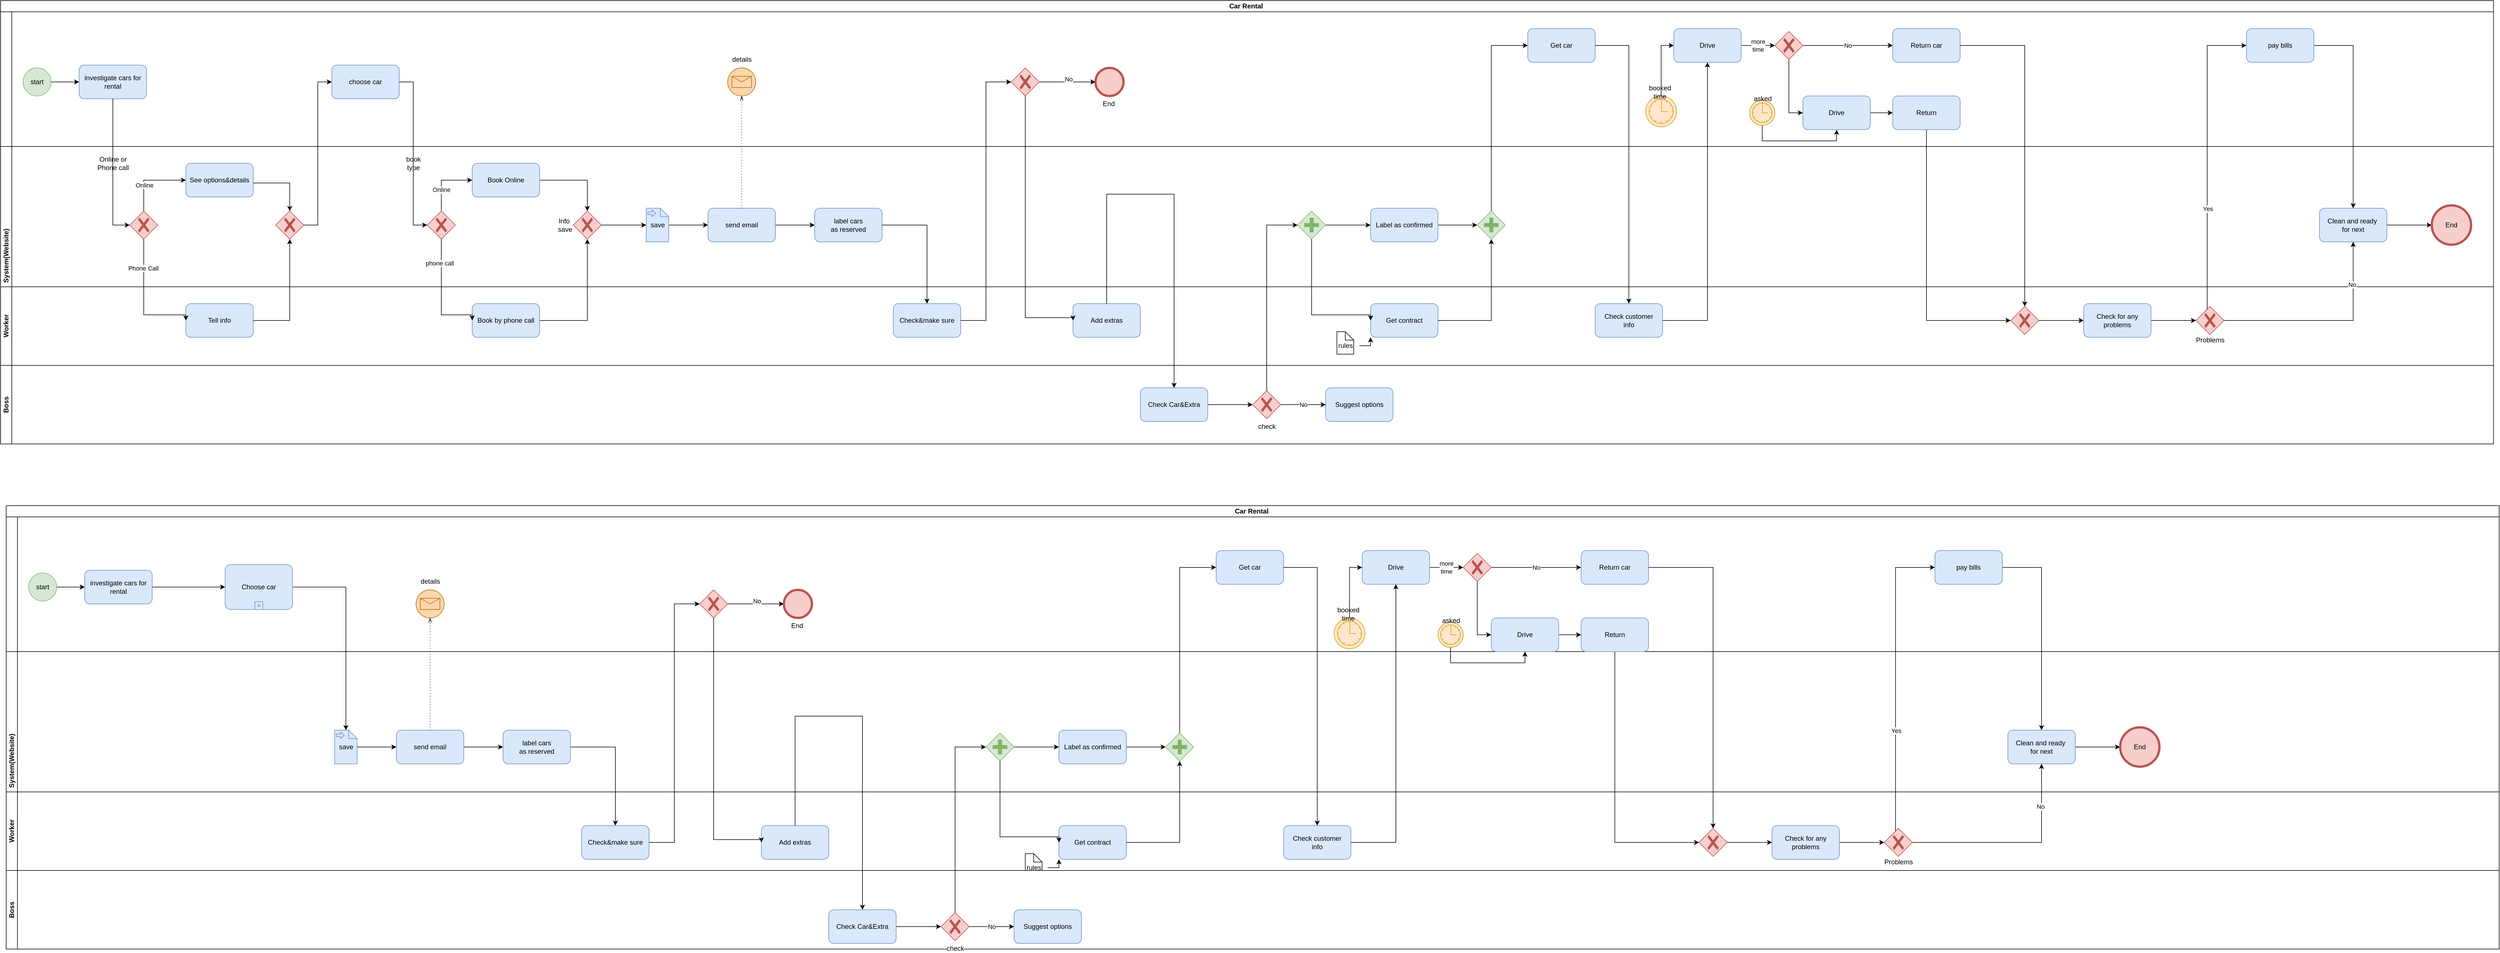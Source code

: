 <mxfile version="21.6.8" type="github">
  <diagram name="Page-1" id="OnqnSqY7xOj6m-aZuyHL">
    <mxGraphModel dx="5624" dy="2568" grid="1" gridSize="10" guides="1" tooltips="1" connect="1" arrows="1" fold="1" page="1" pageScale="1" pageWidth="850" pageHeight="1100" math="0" shadow="0">
      <root>
        <mxCell id="0" />
        <mxCell id="1" parent="0" />
        <mxCell id="MtZt3-7Mz1V-gd0umY25-5" value="Car Rental&amp;nbsp;" style="swimlane;html=1;childLayout=stackLayout;resizeParent=1;resizeParentMax=0;horizontal=1;startSize=20;horizontalStack=0;whiteSpace=wrap;" vertex="1" parent="1">
          <mxGeometry x="80" y="120" width="4440" height="650" as="geometry" />
        </mxCell>
        <mxCell id="MtZt3-7Mz1V-gd0umY25-6" value="Customers&lt;br&gt;" style="swimlane;html=1;startSize=20;horizontal=0;" vertex="1" parent="MtZt3-7Mz1V-gd0umY25-5">
          <mxGeometry y="20" width="4440" height="630" as="geometry" />
        </mxCell>
        <mxCell id="MtZt3-7Mz1V-gd0umY25-19" style="edgeStyle=orthogonalEdgeStyle;rounded=0;orthogonalLoop=1;jettySize=auto;html=1;entryX=0;entryY=0.5;entryDx=0;entryDy=0;" edge="1" parent="MtZt3-7Mz1V-gd0umY25-6" source="MtZt3-7Mz1V-gd0umY25-13" target="MtZt3-7Mz1V-gd0umY25-18">
          <mxGeometry relative="1" as="geometry" />
        </mxCell>
        <mxCell id="MtZt3-7Mz1V-gd0umY25-13" value="start&lt;br&gt;" style="ellipse;whiteSpace=wrap;html=1;aspect=fixed;fillColor=#d5e8d4;strokeColor=#82b366;" vertex="1" parent="MtZt3-7Mz1V-gd0umY25-6">
          <mxGeometry x="40" y="100" width="50" height="50" as="geometry" />
        </mxCell>
        <mxCell id="MtZt3-7Mz1V-gd0umY25-18" value="investigate cars for rental" style="rounded=1;whiteSpace=wrap;html=1;fillColor=#dae8fc;strokeColor=#6c8ebf;" vertex="1" parent="MtZt3-7Mz1V-gd0umY25-6">
          <mxGeometry x="140" y="95" width="120" height="60" as="geometry" />
        </mxCell>
        <mxCell id="MtZt3-7Mz1V-gd0umY25-75" value="" style="points=[[0.145,0.145,0],[0.5,0,0],[0.855,0.145,0],[1,0.5,0],[0.855,0.855,0],[0.5,1,0],[0.145,0.855,0],[0,0.5,0]];shape=mxgraph.bpmn.event;html=1;verticalLabelPosition=bottom;labelBackgroundColor=#ffffff;verticalAlign=top;align=center;perimeter=ellipsePerimeter;outlineConnect=0;aspect=fixed;outline=standard;symbol=message;fillColor=#fad7ac;strokeColor=#b46504;" vertex="1" parent="MtZt3-7Mz1V-gd0umY25-6">
          <mxGeometry x="1295" y="100" width="50" height="50" as="geometry" />
        </mxCell>
        <mxCell id="MtZt3-7Mz1V-gd0umY25-78" value="details" style="text;html=1;align=center;verticalAlign=middle;resizable=0;points=[];autosize=1;strokeColor=none;fillColor=none;" vertex="1" parent="MtZt3-7Mz1V-gd0umY25-6">
          <mxGeometry x="1290" y="70" width="60" height="30" as="geometry" />
        </mxCell>
        <mxCell id="MtZt3-7Mz1V-gd0umY25-54" value="choose car" style="rounded=1;whiteSpace=wrap;html=1;fillColor=#dae8fc;strokeColor=#6c8ebf;" vertex="1" parent="MtZt3-7Mz1V-gd0umY25-6">
          <mxGeometry x="590" y="95" width="120" height="60" as="geometry" />
        </mxCell>
        <mxCell id="MtZt3-7Mz1V-gd0umY25-93" style="edgeStyle=orthogonalEdgeStyle;rounded=0;orthogonalLoop=1;jettySize=auto;html=1;entryX=0;entryY=0.5;entryDx=0;entryDy=0;entryPerimeter=0;" edge="1" parent="MtZt3-7Mz1V-gd0umY25-6" source="MtZt3-7Mz1V-gd0umY25-85" target="MtZt3-7Mz1V-gd0umY25-92">
          <mxGeometry relative="1" as="geometry" />
        </mxCell>
        <mxCell id="MtZt3-7Mz1V-gd0umY25-94" value="No" style="edgeLabel;html=1;align=center;verticalAlign=middle;resizable=0;points=[];" vertex="1" connectable="0" parent="MtZt3-7Mz1V-gd0umY25-93">
          <mxGeometry x="0.032" y="5" relative="1" as="geometry">
            <mxPoint as="offset" />
          </mxGeometry>
        </mxCell>
        <mxCell id="MtZt3-7Mz1V-gd0umY25-85" value="" style="points=[[0.25,0.25,0],[0.5,0,0],[0.75,0.25,0],[1,0.5,0],[0.75,0.75,0],[0.5,1,0],[0.25,0.75,0],[0,0.5,0]];shape=mxgraph.bpmn.gateway2;html=1;verticalLabelPosition=bottom;labelBackgroundColor=#ffffff;verticalAlign=top;align=center;perimeter=rhombusPerimeter;outlineConnect=0;outline=none;symbol=none;gwType=exclusive;fillColor=#f8cecc;strokeColor=#b85450;" vertex="1" parent="MtZt3-7Mz1V-gd0umY25-6">
          <mxGeometry x="1800" y="100" width="50" height="50" as="geometry" />
        </mxCell>
        <mxCell id="MtZt3-7Mz1V-gd0umY25-92" value="End&amp;nbsp;" style="points=[[0.145,0.145,0],[0.5,0,0],[0.855,0.145,0],[1,0.5,0],[0.855,0.855,0],[0.5,1,0],[0.145,0.855,0],[0,0.5,0]];shape=mxgraph.bpmn.event;html=1;verticalLabelPosition=bottom;labelBackgroundColor=#ffffff;verticalAlign=top;align=center;perimeter=ellipsePerimeter;outlineConnect=0;aspect=fixed;outline=standard;symbol=general;fillColor=#f8cecc;strokeColor=#b85450;strokeWidth=4;" vertex="1" parent="MtZt3-7Mz1V-gd0umY25-6">
          <mxGeometry x="1950" y="100" width="50" height="50" as="geometry" />
        </mxCell>
        <mxCell id="MtZt3-7Mz1V-gd0umY25-120" value="Get car" style="rounded=1;whiteSpace=wrap;html=1;fillColor=#dae8fc;strokeColor=#6c8ebf;" vertex="1" parent="MtZt3-7Mz1V-gd0umY25-6">
          <mxGeometry x="2720" y="30" width="120" height="60" as="geometry" />
        </mxCell>
        <mxCell id="MtZt3-7Mz1V-gd0umY25-180" style="edgeStyle=orthogonalEdgeStyle;rounded=0;orthogonalLoop=1;jettySize=auto;html=1;entryX=0;entryY=0.5;entryDx=0;entryDy=0;" edge="1" parent="MtZt3-7Mz1V-gd0umY25-6" source="MtZt3-7Mz1V-gd0umY25-124" target="MtZt3-7Mz1V-gd0umY25-179">
          <mxGeometry relative="1" as="geometry" />
        </mxCell>
        <mxCell id="MtZt3-7Mz1V-gd0umY25-124" value="" style="points=[[0.145,0.145,0],[0.5,0,0],[0.855,0.145,0],[1,0.5,0],[0.855,0.855,0],[0.5,1,0],[0.145,0.855,0],[0,0.5,0]];shape=mxgraph.bpmn.event;html=1;verticalLabelPosition=bottom;labelBackgroundColor=#ffffff;verticalAlign=top;align=center;perimeter=ellipsePerimeter;outlineConnect=0;aspect=fixed;outline=standard;symbol=timer;fillColor=#ffe6cc;strokeColor=#d79b00;" vertex="1" parent="MtZt3-7Mz1V-gd0umY25-6">
          <mxGeometry x="2930" y="150" width="55" height="55" as="geometry" />
        </mxCell>
        <mxCell id="MtZt3-7Mz1V-gd0umY25-135" value="No" style="edgeStyle=orthogonalEdgeStyle;rounded=0;orthogonalLoop=1;jettySize=auto;html=1;entryX=0;entryY=0.5;entryDx=0;entryDy=0;" edge="1" parent="MtZt3-7Mz1V-gd0umY25-6" source="MtZt3-7Mz1V-gd0umY25-130" target="MtZt3-7Mz1V-gd0umY25-133">
          <mxGeometry relative="1" as="geometry" />
        </mxCell>
        <mxCell id="MtZt3-7Mz1V-gd0umY25-176" style="edgeStyle=orthogonalEdgeStyle;rounded=0;orthogonalLoop=1;jettySize=auto;html=1;entryX=0;entryY=0.5;entryDx=0;entryDy=0;" edge="1" parent="MtZt3-7Mz1V-gd0umY25-6" source="MtZt3-7Mz1V-gd0umY25-130" target="MtZt3-7Mz1V-gd0umY25-143">
          <mxGeometry relative="1" as="geometry" />
        </mxCell>
        <mxCell id="MtZt3-7Mz1V-gd0umY25-130" value="" style="points=[[0.25,0.25,0],[0.5,0,0],[0.75,0.25,0],[1,0.5,0],[0.75,0.75,0],[0.5,1,0],[0.25,0.75,0],[0,0.5,0]];shape=mxgraph.bpmn.gateway2;html=1;verticalLabelPosition=bottom;labelBackgroundColor=#ffffff;verticalAlign=top;align=center;perimeter=rhombusPerimeter;outlineConnect=0;outline=none;symbol=none;gwType=exclusive;fillColor=#f8cecc;strokeColor=#b85450;" vertex="1" parent="MtZt3-7Mz1V-gd0umY25-6">
          <mxGeometry x="3160" y="35" width="50" height="50" as="geometry" />
        </mxCell>
        <mxCell id="MtZt3-7Mz1V-gd0umY25-133" value="Return car" style="rounded=1;whiteSpace=wrap;html=1;fillColor=#dae8fc;strokeColor=#6c8ebf;" vertex="1" parent="MtZt3-7Mz1V-gd0umY25-6">
          <mxGeometry x="3370" y="30" width="120" height="60" as="geometry" />
        </mxCell>
        <mxCell id="MtZt3-7Mz1V-gd0umY25-7" value="System(Website)&lt;br&gt;" style="swimlane;html=1;startSize=20;horizontal=0;" vertex="1" parent="MtZt3-7Mz1V-gd0umY25-6">
          <mxGeometry y="240" width="4440" height="390" as="geometry" />
        </mxCell>
        <mxCell id="MtZt3-7Mz1V-gd0umY25-22" value="See options&amp;amp;details" style="rounded=1;whiteSpace=wrap;html=1;fillColor=#dae8fc;strokeColor=#6c8ebf;" vertex="1" parent="MtZt3-7Mz1V-gd0umY25-7">
          <mxGeometry x="330" y="30" width="120" height="60" as="geometry" />
        </mxCell>
        <mxCell id="MtZt3-7Mz1V-gd0umY25-31" value="Online or &lt;br&gt;Phone call" style="text;html=1;align=center;verticalAlign=middle;resizable=0;points=[];autosize=1;strokeColor=none;fillColor=none;" vertex="1" parent="MtZt3-7Mz1V-gd0umY25-7">
          <mxGeometry x="160" y="10" width="80" height="40" as="geometry" />
        </mxCell>
        <mxCell id="MtZt3-7Mz1V-gd0umY25-23" value="" style="points=[[0.25,0.25,0],[0.5,0,0],[0.75,0.25,0],[1,0.5,0],[0.75,0.75,0],[0.5,1,0],[0.25,0.75,0],[0,0.5,0]];shape=mxgraph.bpmn.gateway2;html=1;verticalLabelPosition=bottom;labelBackgroundColor=#ffffff;verticalAlign=top;align=center;perimeter=rhombusPerimeter;outlineConnect=0;outline=none;symbol=none;gwType=exclusive;fillColor=#f8cecc;strokeColor=#b85450;" vertex="1" parent="MtZt3-7Mz1V-gd0umY25-7">
          <mxGeometry x="230" y="115" width="50" height="50" as="geometry" />
        </mxCell>
        <mxCell id="MtZt3-7Mz1V-gd0umY25-26" style="edgeStyle=orthogonalEdgeStyle;rounded=0;orthogonalLoop=1;jettySize=auto;html=1;entryX=0;entryY=0.5;entryDx=0;entryDy=0;" edge="1" parent="MtZt3-7Mz1V-gd0umY25-7" source="MtZt3-7Mz1V-gd0umY25-23" target="MtZt3-7Mz1V-gd0umY25-22">
          <mxGeometry relative="1" as="geometry">
            <Array as="points">
              <mxPoint x="255" y="60" />
            </Array>
          </mxGeometry>
        </mxCell>
        <mxCell id="MtZt3-7Mz1V-gd0umY25-29" value="Online" style="edgeLabel;html=1;align=center;verticalAlign=middle;resizable=0;points=[];" vertex="1" connectable="0" parent="MtZt3-7Mz1V-gd0umY25-26">
          <mxGeometry x="-0.284" y="-1" relative="1" as="geometry">
            <mxPoint as="offset" />
          </mxGeometry>
        </mxCell>
        <mxCell id="MtZt3-7Mz1V-gd0umY25-48" value="" style="points=[[0.25,0.25,0],[0.5,0,0],[0.75,0.25,0],[1,0.5,0],[0.75,0.75,0],[0.5,1,0],[0.25,0.75,0],[0,0.5,0]];shape=mxgraph.bpmn.gateway2;html=1;verticalLabelPosition=bottom;labelBackgroundColor=#ffffff;verticalAlign=top;align=center;perimeter=rhombusPerimeter;outlineConnect=0;outline=none;symbol=none;gwType=exclusive;fillColor=#f8cecc;strokeColor=#b85450;" vertex="1" parent="MtZt3-7Mz1V-gd0umY25-7">
          <mxGeometry x="490" y="115" width="50" height="50" as="geometry" />
        </mxCell>
        <mxCell id="MtZt3-7Mz1V-gd0umY25-49" style="edgeStyle=orthogonalEdgeStyle;rounded=0;orthogonalLoop=1;jettySize=auto;html=1;" edge="1" parent="MtZt3-7Mz1V-gd0umY25-7" source="MtZt3-7Mz1V-gd0umY25-22" target="MtZt3-7Mz1V-gd0umY25-48">
          <mxGeometry relative="1" as="geometry">
            <Array as="points">
              <mxPoint x="515" y="65" />
            </Array>
          </mxGeometry>
        </mxCell>
        <mxCell id="MtZt3-7Mz1V-gd0umY25-60" style="edgeStyle=orthogonalEdgeStyle;rounded=0;orthogonalLoop=1;jettySize=auto;html=1;entryX=0;entryY=0.5;entryDx=0;entryDy=0;" edge="1" parent="MtZt3-7Mz1V-gd0umY25-7" source="MtZt3-7Mz1V-gd0umY25-56" target="MtZt3-7Mz1V-gd0umY25-58">
          <mxGeometry relative="1" as="geometry">
            <Array as="points">
              <mxPoint x="785" y="60" />
            </Array>
          </mxGeometry>
        </mxCell>
        <mxCell id="MtZt3-7Mz1V-gd0umY25-63" value="Online" style="edgeLabel;html=1;align=center;verticalAlign=middle;resizable=0;points=[];" vertex="1" connectable="0" parent="MtZt3-7Mz1V-gd0umY25-60">
          <mxGeometry x="-0.307" relative="1" as="geometry">
            <mxPoint as="offset" />
          </mxGeometry>
        </mxCell>
        <mxCell id="MtZt3-7Mz1V-gd0umY25-56" value="" style="points=[[0.25,0.25,0],[0.5,0,0],[0.75,0.25,0],[1,0.5,0],[0.75,0.75,0],[0.5,1,0],[0.25,0.75,0],[0,0.5,0]];shape=mxgraph.bpmn.gateway2;html=1;verticalLabelPosition=bottom;labelBackgroundColor=#ffffff;verticalAlign=top;align=center;perimeter=rhombusPerimeter;outlineConnect=0;outline=none;symbol=none;gwType=exclusive;fillColor=#f8cecc;strokeColor=#b85450;" vertex="1" parent="MtZt3-7Mz1V-gd0umY25-7">
          <mxGeometry x="760" y="115" width="50" height="50" as="geometry" />
        </mxCell>
        <mxCell id="MtZt3-7Mz1V-gd0umY25-66" style="edgeStyle=orthogonalEdgeStyle;rounded=0;orthogonalLoop=1;jettySize=auto;html=1;entryX=0.5;entryY=0;entryDx=0;entryDy=0;entryPerimeter=0;" edge="1" parent="MtZt3-7Mz1V-gd0umY25-7" source="MtZt3-7Mz1V-gd0umY25-58" target="MtZt3-7Mz1V-gd0umY25-65">
          <mxGeometry relative="1" as="geometry" />
        </mxCell>
        <mxCell id="MtZt3-7Mz1V-gd0umY25-58" value="Book Online" style="rounded=1;whiteSpace=wrap;html=1;fillColor=#dae8fc;strokeColor=#6c8ebf;" vertex="1" parent="MtZt3-7Mz1V-gd0umY25-7">
          <mxGeometry x="840" y="30" width="120" height="60" as="geometry" />
        </mxCell>
        <mxCell id="MtZt3-7Mz1V-gd0umY25-62" value="book &lt;br&gt;type" style="text;html=1;align=center;verticalAlign=middle;resizable=0;points=[];autosize=1;strokeColor=none;fillColor=none;" vertex="1" parent="MtZt3-7Mz1V-gd0umY25-7">
          <mxGeometry x="710" y="10" width="50" height="40" as="geometry" />
        </mxCell>
        <mxCell id="MtZt3-7Mz1V-gd0umY25-70" style="edgeStyle=orthogonalEdgeStyle;rounded=0;orthogonalLoop=1;jettySize=auto;html=1;exitX=1;exitY=0.5;exitDx=0;exitDy=0;exitPerimeter=0;entryX=0;entryY=0.5;entryDx=0;entryDy=0;entryPerimeter=0;" edge="1" parent="MtZt3-7Mz1V-gd0umY25-7" source="MtZt3-7Mz1V-gd0umY25-65" target="MtZt3-7Mz1V-gd0umY25-69">
          <mxGeometry relative="1" as="geometry" />
        </mxCell>
        <mxCell id="MtZt3-7Mz1V-gd0umY25-65" value="" style="points=[[0.25,0.25,0],[0.5,0,0],[0.75,0.25,0],[1,0.5,0],[0.75,0.75,0],[0.5,1,0],[0.25,0.75,0],[0,0.5,0]];shape=mxgraph.bpmn.gateway2;html=1;verticalLabelPosition=bottom;labelBackgroundColor=#ffffff;verticalAlign=top;align=center;perimeter=rhombusPerimeter;outlineConnect=0;outline=none;symbol=none;gwType=exclusive;fillColor=#f8cecc;strokeColor=#b85450;" vertex="1" parent="MtZt3-7Mz1V-gd0umY25-7">
          <mxGeometry x="1020" y="115" width="50" height="50" as="geometry" />
        </mxCell>
        <mxCell id="MtZt3-7Mz1V-gd0umY25-68" value="Info&amp;nbsp;&lt;br&gt;save" style="text;html=1;align=center;verticalAlign=middle;resizable=0;points=[];autosize=1;strokeColor=none;fillColor=none;" vertex="1" parent="MtZt3-7Mz1V-gd0umY25-7">
          <mxGeometry x="980" y="120" width="50" height="40" as="geometry" />
        </mxCell>
        <mxCell id="MtZt3-7Mz1V-gd0umY25-159" style="edgeStyle=orthogonalEdgeStyle;rounded=0;orthogonalLoop=1;jettySize=auto;html=1;entryX=0;entryY=0.5;entryDx=0;entryDy=0;" edge="1" parent="MtZt3-7Mz1V-gd0umY25-7" source="MtZt3-7Mz1V-gd0umY25-69" target="MtZt3-7Mz1V-gd0umY25-73">
          <mxGeometry relative="1" as="geometry" />
        </mxCell>
        <mxCell id="MtZt3-7Mz1V-gd0umY25-69" value="" style="shape=mxgraph.bpmn.data;labelPosition=center;verticalLabelPosition=bottom;align=center;verticalAlign=top;size=15;html=1;bpmnTransferType=input;fillColor=#dae8fc;strokeColor=#6c8ebf;" vertex="1" parent="MtZt3-7Mz1V-gd0umY25-7">
          <mxGeometry x="1150" y="110" width="40" height="60" as="geometry" />
        </mxCell>
        <mxCell id="MtZt3-7Mz1V-gd0umY25-71" value="save" style="text;html=1;align=center;verticalAlign=middle;resizable=0;points=[];autosize=1;strokeColor=none;fillColor=none;" vertex="1" parent="MtZt3-7Mz1V-gd0umY25-7">
          <mxGeometry x="1145" y="125" width="50" height="30" as="geometry" />
        </mxCell>
        <mxCell id="MtZt3-7Mz1V-gd0umY25-80" style="edgeStyle=orthogonalEdgeStyle;rounded=0;orthogonalLoop=1;jettySize=auto;html=1;" edge="1" parent="MtZt3-7Mz1V-gd0umY25-7" source="MtZt3-7Mz1V-gd0umY25-73" target="MtZt3-7Mz1V-gd0umY25-79">
          <mxGeometry relative="1" as="geometry" />
        </mxCell>
        <mxCell id="MtZt3-7Mz1V-gd0umY25-73" value="send email" style="rounded=1;whiteSpace=wrap;html=1;fillColor=#dae8fc;strokeColor=#6c8ebf;" vertex="1" parent="MtZt3-7Mz1V-gd0umY25-7">
          <mxGeometry x="1260" y="110" width="120" height="60" as="geometry" />
        </mxCell>
        <mxCell id="MtZt3-7Mz1V-gd0umY25-79" value="label cars &lt;br&gt;as reserved" style="rounded=1;whiteSpace=wrap;html=1;fillColor=#dae8fc;strokeColor=#6c8ebf;" vertex="1" parent="MtZt3-7Mz1V-gd0umY25-7">
          <mxGeometry x="1450" y="110" width="120" height="60" as="geometry" />
        </mxCell>
        <mxCell id="MtZt3-7Mz1V-gd0umY25-112" style="edgeStyle=orthogonalEdgeStyle;rounded=0;orthogonalLoop=1;jettySize=auto;html=1;entryX=0;entryY=0.5;entryDx=0;entryDy=0;" edge="1" parent="MtZt3-7Mz1V-gd0umY25-7" source="MtZt3-7Mz1V-gd0umY25-106" target="MtZt3-7Mz1V-gd0umY25-110">
          <mxGeometry relative="1" as="geometry" />
        </mxCell>
        <mxCell id="MtZt3-7Mz1V-gd0umY25-106" value="" style="points=[[0.25,0.25,0],[0.5,0,0],[0.75,0.25,0],[1,0.5,0],[0.75,0.75,0],[0.5,1,0],[0.25,0.75,0],[0,0.5,0]];shape=mxgraph.bpmn.gateway2;html=1;verticalLabelPosition=bottom;labelBackgroundColor=#ffffff;verticalAlign=top;align=center;perimeter=rhombusPerimeter;outlineConnect=0;outline=none;symbol=none;gwType=parallel;fillColor=#d5e8d4;strokeColor=#82b366;" vertex="1" parent="MtZt3-7Mz1V-gd0umY25-7">
          <mxGeometry x="2310" y="115" width="50" height="50" as="geometry" />
        </mxCell>
        <mxCell id="MtZt3-7Mz1V-gd0umY25-118" style="edgeStyle=orthogonalEdgeStyle;rounded=0;orthogonalLoop=1;jettySize=auto;html=1;entryX=0;entryY=0.5;entryDx=0;entryDy=0;entryPerimeter=0;" edge="1" parent="MtZt3-7Mz1V-gd0umY25-7" source="MtZt3-7Mz1V-gd0umY25-110" target="MtZt3-7Mz1V-gd0umY25-117">
          <mxGeometry relative="1" as="geometry" />
        </mxCell>
        <mxCell id="MtZt3-7Mz1V-gd0umY25-110" value="Label as confirmed" style="rounded=1;whiteSpace=wrap;html=1;fillColor=#dae8fc;strokeColor=#6c8ebf;" vertex="1" parent="MtZt3-7Mz1V-gd0umY25-7">
          <mxGeometry x="2440" y="110" width="120" height="60" as="geometry" />
        </mxCell>
        <mxCell id="MtZt3-7Mz1V-gd0umY25-117" value="" style="points=[[0.25,0.25,0],[0.5,0,0],[0.75,0.25,0],[1,0.5,0],[0.75,0.75,0],[0.5,1,0],[0.25,0.75,0],[0,0.5,0]];shape=mxgraph.bpmn.gateway2;html=1;verticalLabelPosition=bottom;labelBackgroundColor=#ffffff;verticalAlign=top;align=center;perimeter=rhombusPerimeter;outlineConnect=0;outline=none;symbol=none;gwType=parallel;fillColor=#d5e8d4;strokeColor=#82b366;" vertex="1" parent="MtZt3-7Mz1V-gd0umY25-7">
          <mxGeometry x="2630" y="115" width="50" height="50" as="geometry" />
        </mxCell>
        <mxCell id="MtZt3-7Mz1V-gd0umY25-8" value="Worker" style="swimlane;html=1;startSize=20;horizontal=0;" vertex="1" parent="MtZt3-7Mz1V-gd0umY25-7">
          <mxGeometry y="250" width="4440" height="140" as="geometry" />
        </mxCell>
        <mxCell id="MtZt3-7Mz1V-gd0umY25-21" value="Tell info" style="rounded=1;whiteSpace=wrap;html=1;fillColor=#dae8fc;strokeColor=#6c8ebf;" vertex="1" parent="MtZt3-7Mz1V-gd0umY25-8">
          <mxGeometry x="330" y="30" width="120" height="60" as="geometry" />
        </mxCell>
        <mxCell id="MtZt3-7Mz1V-gd0umY25-59" value="Book by phone call" style="rounded=1;whiteSpace=wrap;html=1;fillColor=#dae8fc;strokeColor=#6c8ebf;" vertex="1" parent="MtZt3-7Mz1V-gd0umY25-8">
          <mxGeometry x="840" y="30" width="120" height="60" as="geometry" />
        </mxCell>
        <mxCell id="MtZt3-7Mz1V-gd0umY25-81" value="Check&amp;amp;make sure" style="rounded=1;whiteSpace=wrap;html=1;fillColor=#dae8fc;strokeColor=#6c8ebf;" vertex="1" parent="MtZt3-7Mz1V-gd0umY25-8">
          <mxGeometry x="1590" y="30" width="120" height="60" as="geometry" />
        </mxCell>
        <mxCell id="MtZt3-7Mz1V-gd0umY25-96" value="Add extras" style="rounded=1;whiteSpace=wrap;html=1;fillColor=#dae8fc;strokeColor=#6c8ebf;" vertex="1" parent="MtZt3-7Mz1V-gd0umY25-8">
          <mxGeometry x="1910" y="30" width="120" height="60" as="geometry" />
        </mxCell>
        <mxCell id="MtZt3-7Mz1V-gd0umY25-111" value="Get contract" style="rounded=1;whiteSpace=wrap;html=1;fillColor=#dae8fc;strokeColor=#6c8ebf;" vertex="1" parent="MtZt3-7Mz1V-gd0umY25-8">
          <mxGeometry x="2440" y="30" width="120" height="60" as="geometry" />
        </mxCell>
        <mxCell id="MtZt3-7Mz1V-gd0umY25-114" value="" style="shape=mxgraph.bpmn.data;labelPosition=center;verticalLabelPosition=bottom;align=center;verticalAlign=top;size=15;html=1;" vertex="1" parent="MtZt3-7Mz1V-gd0umY25-8">
          <mxGeometry x="2380" y="80" width="30" height="40" as="geometry" />
        </mxCell>
        <mxCell id="MtZt3-7Mz1V-gd0umY25-166" style="edgeStyle=orthogonalEdgeStyle;rounded=0;orthogonalLoop=1;jettySize=auto;html=1;entryX=0;entryY=1;entryDx=0;entryDy=0;" edge="1" parent="MtZt3-7Mz1V-gd0umY25-8" source="MtZt3-7Mz1V-gd0umY25-115" target="MtZt3-7Mz1V-gd0umY25-111">
          <mxGeometry relative="1" as="geometry" />
        </mxCell>
        <mxCell id="MtZt3-7Mz1V-gd0umY25-115" value="rules" style="text;html=1;align=center;verticalAlign=middle;resizable=0;points=[];autosize=1;strokeColor=none;fillColor=none;" vertex="1" parent="MtZt3-7Mz1V-gd0umY25-8">
          <mxGeometry x="2370" y="90" width="50" height="30" as="geometry" />
        </mxCell>
        <mxCell id="MtZt3-7Mz1V-gd0umY25-122" value="Check customer &lt;br&gt;info" style="rounded=1;whiteSpace=wrap;html=1;fillColor=#dae8fc;strokeColor=#6c8ebf;" vertex="1" parent="MtZt3-7Mz1V-gd0umY25-8">
          <mxGeometry x="2840" y="30" width="120" height="60" as="geometry" />
        </mxCell>
        <mxCell id="MtZt3-7Mz1V-gd0umY25-188" style="edgeStyle=orthogonalEdgeStyle;rounded=0;orthogonalLoop=1;jettySize=auto;html=1;entryX=0;entryY=0.5;entryDx=0;entryDy=0;" edge="1" parent="MtZt3-7Mz1V-gd0umY25-8" source="MtZt3-7Mz1V-gd0umY25-137" target="MtZt3-7Mz1V-gd0umY25-185">
          <mxGeometry relative="1" as="geometry" />
        </mxCell>
        <mxCell id="MtZt3-7Mz1V-gd0umY25-137" value="" style="points=[[0.25,0.25,0],[0.5,0,0],[0.75,0.25,0],[1,0.5,0],[0.75,0.75,0],[0.5,1,0],[0.25,0.75,0],[0,0.5,0]];shape=mxgraph.bpmn.gateway2;html=1;verticalLabelPosition=bottom;labelBackgroundColor=#ffffff;verticalAlign=top;align=center;perimeter=rhombusPerimeter;outlineConnect=0;outline=none;symbol=none;gwType=exclusive;fillColor=#f8cecc;strokeColor=#b85450;" vertex="1" parent="MtZt3-7Mz1V-gd0umY25-8">
          <mxGeometry x="3580" y="35" width="50" height="50" as="geometry" />
        </mxCell>
        <mxCell id="MtZt3-7Mz1V-gd0umY25-190" style="edgeStyle=orthogonalEdgeStyle;rounded=0;orthogonalLoop=1;jettySize=auto;html=1;entryX=0;entryY=0.5;entryDx=0;entryDy=0;entryPerimeter=0;" edge="1" parent="MtZt3-7Mz1V-gd0umY25-8" source="MtZt3-7Mz1V-gd0umY25-185" target="MtZt3-7Mz1V-gd0umY25-189">
          <mxGeometry relative="1" as="geometry" />
        </mxCell>
        <mxCell id="MtZt3-7Mz1V-gd0umY25-185" value="Check for any problems" style="rounded=1;whiteSpace=wrap;html=1;fillColor=#dae8fc;strokeColor=#6c8ebf;" vertex="1" parent="MtZt3-7Mz1V-gd0umY25-8">
          <mxGeometry x="3710" y="30" width="120" height="60" as="geometry" />
        </mxCell>
        <mxCell id="MtZt3-7Mz1V-gd0umY25-189" value="" style="points=[[0.25,0.25,0],[0.5,0,0],[0.75,0.25,0],[1,0.5,0],[0.75,0.75,0],[0.5,1,0],[0.25,0.75,0],[0,0.5,0]];shape=mxgraph.bpmn.gateway2;html=1;verticalLabelPosition=bottom;labelBackgroundColor=#ffffff;verticalAlign=top;align=center;perimeter=rhombusPerimeter;outlineConnect=0;outline=none;symbol=none;gwType=exclusive;fillColor=#f8cecc;strokeColor=#b85450;" vertex="1" parent="MtZt3-7Mz1V-gd0umY25-8">
          <mxGeometry x="3910" y="35" width="50" height="50" as="geometry" />
        </mxCell>
        <mxCell id="MtZt3-7Mz1V-gd0umY25-191" value="Problems" style="text;html=1;align=center;verticalAlign=middle;resizable=0;points=[];autosize=1;strokeColor=none;fillColor=none;" vertex="1" parent="MtZt3-7Mz1V-gd0umY25-8">
          <mxGeometry x="3900" y="80" width="70" height="30" as="geometry" />
        </mxCell>
        <mxCell id="MtZt3-7Mz1V-gd0umY25-50" style="edgeStyle=orthogonalEdgeStyle;rounded=0;orthogonalLoop=1;jettySize=auto;html=1;entryX=0.5;entryY=1;entryDx=0;entryDy=0;entryPerimeter=0;" edge="1" parent="MtZt3-7Mz1V-gd0umY25-7" source="MtZt3-7Mz1V-gd0umY25-21" target="MtZt3-7Mz1V-gd0umY25-48">
          <mxGeometry relative="1" as="geometry" />
        </mxCell>
        <mxCell id="MtZt3-7Mz1V-gd0umY25-162" style="edgeStyle=orthogonalEdgeStyle;rounded=0;orthogonalLoop=1;jettySize=auto;html=1;entryX=0;entryY=0.5;entryDx=0;entryDy=0;" edge="1" parent="MtZt3-7Mz1V-gd0umY25-7" source="MtZt3-7Mz1V-gd0umY25-23" target="MtZt3-7Mz1V-gd0umY25-21">
          <mxGeometry relative="1" as="geometry">
            <Array as="points">
              <mxPoint x="255" y="300" />
            </Array>
          </mxGeometry>
        </mxCell>
        <mxCell id="MtZt3-7Mz1V-gd0umY25-163" value="Phone Call" style="edgeLabel;html=1;align=center;verticalAlign=middle;resizable=0;points=[];" vertex="1" connectable="0" parent="MtZt3-7Mz1V-gd0umY25-162">
          <mxGeometry x="-0.527" y="-1" relative="1" as="geometry">
            <mxPoint as="offset" />
          </mxGeometry>
        </mxCell>
        <mxCell id="MtZt3-7Mz1V-gd0umY25-67" style="edgeStyle=orthogonalEdgeStyle;rounded=0;orthogonalLoop=1;jettySize=auto;html=1;entryX=0.5;entryY=1;entryDx=0;entryDy=0;entryPerimeter=0;" edge="1" parent="MtZt3-7Mz1V-gd0umY25-7" source="MtZt3-7Mz1V-gd0umY25-59" target="MtZt3-7Mz1V-gd0umY25-65">
          <mxGeometry relative="1" as="geometry" />
        </mxCell>
        <mxCell id="MtZt3-7Mz1V-gd0umY25-160" style="edgeStyle=orthogonalEdgeStyle;rounded=0;orthogonalLoop=1;jettySize=auto;html=1;entryX=0;entryY=0.5;entryDx=0;entryDy=0;" edge="1" parent="MtZt3-7Mz1V-gd0umY25-7" source="MtZt3-7Mz1V-gd0umY25-56" target="MtZt3-7Mz1V-gd0umY25-59">
          <mxGeometry relative="1" as="geometry">
            <Array as="points">
              <mxPoint x="785" y="300" />
            </Array>
          </mxGeometry>
        </mxCell>
        <mxCell id="MtZt3-7Mz1V-gd0umY25-161" value="phone call" style="edgeLabel;html=1;align=center;verticalAlign=middle;resizable=0;points=[];" vertex="1" connectable="0" parent="MtZt3-7Mz1V-gd0umY25-160">
          <mxGeometry x="-0.575" y="-3" relative="1" as="geometry">
            <mxPoint as="offset" />
          </mxGeometry>
        </mxCell>
        <mxCell id="MtZt3-7Mz1V-gd0umY25-82" style="edgeStyle=orthogonalEdgeStyle;rounded=0;orthogonalLoop=1;jettySize=auto;html=1;entryX=0.5;entryY=0;entryDx=0;entryDy=0;" edge="1" parent="MtZt3-7Mz1V-gd0umY25-7" source="MtZt3-7Mz1V-gd0umY25-79" target="MtZt3-7Mz1V-gd0umY25-81">
          <mxGeometry relative="1" as="geometry" />
        </mxCell>
        <mxCell id="MtZt3-7Mz1V-gd0umY25-119" style="edgeStyle=orthogonalEdgeStyle;rounded=0;orthogonalLoop=1;jettySize=auto;html=1;entryX=0.5;entryY=1;entryDx=0;entryDy=0;entryPerimeter=0;" edge="1" parent="MtZt3-7Mz1V-gd0umY25-7" source="MtZt3-7Mz1V-gd0umY25-111" target="MtZt3-7Mz1V-gd0umY25-117">
          <mxGeometry relative="1" as="geometry" />
        </mxCell>
        <mxCell id="MtZt3-7Mz1V-gd0umY25-164" style="edgeStyle=orthogonalEdgeStyle;rounded=0;orthogonalLoop=1;jettySize=auto;html=1;entryX=0;entryY=0.5;entryDx=0;entryDy=0;" edge="1" parent="MtZt3-7Mz1V-gd0umY25-7" source="MtZt3-7Mz1V-gd0umY25-106" target="MtZt3-7Mz1V-gd0umY25-111">
          <mxGeometry relative="1" as="geometry">
            <Array as="points">
              <mxPoint x="2335" y="300" />
            </Array>
          </mxGeometry>
        </mxCell>
        <mxCell id="MtZt3-7Mz1V-gd0umY25-200" style="edgeStyle=orthogonalEdgeStyle;rounded=0;orthogonalLoop=1;jettySize=auto;html=1;entryX=0;entryY=0.5;entryDx=0;entryDy=0;" edge="1" parent="MtZt3-7Mz1V-gd0umY25-7" source="MtZt3-7Mz1V-gd0umY25-195" target="MtZt3-7Mz1V-gd0umY25-199">
          <mxGeometry relative="1" as="geometry" />
        </mxCell>
        <mxCell id="MtZt3-7Mz1V-gd0umY25-195" value="Clean and ready&amp;nbsp;&lt;br&gt;for next" style="rounded=1;whiteSpace=wrap;html=1;fillColor=#dae8fc;strokeColor=#6c8ebf;" vertex="1" parent="MtZt3-7Mz1V-gd0umY25-7">
          <mxGeometry x="4130" y="110" width="120" height="60" as="geometry" />
        </mxCell>
        <mxCell id="MtZt3-7Mz1V-gd0umY25-196" style="edgeStyle=orthogonalEdgeStyle;rounded=0;orthogonalLoop=1;jettySize=auto;html=1;entryX=0.5;entryY=1;entryDx=0;entryDy=0;" edge="1" parent="MtZt3-7Mz1V-gd0umY25-7" source="MtZt3-7Mz1V-gd0umY25-189" target="MtZt3-7Mz1V-gd0umY25-195">
          <mxGeometry relative="1" as="geometry" />
        </mxCell>
        <mxCell id="MtZt3-7Mz1V-gd0umY25-197" value="No&lt;br&gt;" style="edgeLabel;html=1;align=center;verticalAlign=middle;resizable=0;points=[];" vertex="1" connectable="0" parent="MtZt3-7Mz1V-gd0umY25-196">
          <mxGeometry x="0.595" y="2" relative="1" as="geometry">
            <mxPoint y="1" as="offset" />
          </mxGeometry>
        </mxCell>
        <mxCell id="MtZt3-7Mz1V-gd0umY25-199" value="End" style="ellipse;whiteSpace=wrap;html=1;aspect=fixed;fillColor=#f8cecc;strokeColor=#b85450;strokeWidth=4;" vertex="1" parent="MtZt3-7Mz1V-gd0umY25-7">
          <mxGeometry x="4330" y="105" width="70" height="70" as="geometry" />
        </mxCell>
        <mxCell id="MtZt3-7Mz1V-gd0umY25-52" style="edgeStyle=orthogonalEdgeStyle;rounded=0;orthogonalLoop=1;jettySize=auto;html=1;entryX=0;entryY=0.5;entryDx=0;entryDy=0;entryPerimeter=0;" edge="1" parent="MtZt3-7Mz1V-gd0umY25-6" source="MtZt3-7Mz1V-gd0umY25-18" target="MtZt3-7Mz1V-gd0umY25-23">
          <mxGeometry relative="1" as="geometry" />
        </mxCell>
        <mxCell id="MtZt3-7Mz1V-gd0umY25-55" style="edgeStyle=orthogonalEdgeStyle;rounded=0;orthogonalLoop=1;jettySize=auto;html=1;entryX=0;entryY=0.5;entryDx=0;entryDy=0;" edge="1" parent="MtZt3-7Mz1V-gd0umY25-6" source="MtZt3-7Mz1V-gd0umY25-48" target="MtZt3-7Mz1V-gd0umY25-54">
          <mxGeometry relative="1" as="geometry" />
        </mxCell>
        <mxCell id="MtZt3-7Mz1V-gd0umY25-57" style="edgeStyle=orthogonalEdgeStyle;rounded=0;orthogonalLoop=1;jettySize=auto;html=1;entryX=0;entryY=0.5;entryDx=0;entryDy=0;entryPerimeter=0;" edge="1" parent="MtZt3-7Mz1V-gd0umY25-6" source="MtZt3-7Mz1V-gd0umY25-54" target="MtZt3-7Mz1V-gd0umY25-56">
          <mxGeometry relative="1" as="geometry">
            <Array as="points">
              <mxPoint x="735" y="125" />
              <mxPoint x="735" y="380" />
            </Array>
          </mxGeometry>
        </mxCell>
        <mxCell id="MtZt3-7Mz1V-gd0umY25-76" value="" style="edgeStyle=elbowEdgeStyle;fontSize=12;html=1;endFill=0;startFill=0;endSize=6;startSize=6;dashed=1;dashPattern=1 4;endArrow=openThin;startArrow=none;rounded=0;exitX=0.5;exitY=0;exitDx=0;exitDy=0;entryX=0.5;entryY=1;entryDx=0;entryDy=0;entryPerimeter=0;elbow=vertical;" edge="1" parent="MtZt3-7Mz1V-gd0umY25-6" source="MtZt3-7Mz1V-gd0umY25-73" target="MtZt3-7Mz1V-gd0umY25-75">
          <mxGeometry width="160" relative="1" as="geometry">
            <mxPoint x="1210" y="190" as="sourcePoint" />
            <mxPoint x="1320" y="110" as="targetPoint" />
          </mxGeometry>
        </mxCell>
        <mxCell id="MtZt3-7Mz1V-gd0umY25-121" style="edgeStyle=orthogonalEdgeStyle;rounded=0;orthogonalLoop=1;jettySize=auto;html=1;entryX=0;entryY=0.5;entryDx=0;entryDy=0;" edge="1" parent="MtZt3-7Mz1V-gd0umY25-6" source="MtZt3-7Mz1V-gd0umY25-117" target="MtZt3-7Mz1V-gd0umY25-120">
          <mxGeometry relative="1" as="geometry">
            <Array as="points">
              <mxPoint x="2655" y="60" />
            </Array>
          </mxGeometry>
        </mxCell>
        <mxCell id="MtZt3-7Mz1V-gd0umY25-173" style="edgeStyle=orthogonalEdgeStyle;rounded=0;orthogonalLoop=1;jettySize=auto;html=1;entryX=0;entryY=0.5;entryDx=0;entryDy=0;" edge="1" parent="MtZt3-7Mz1V-gd0umY25-6" source="MtZt3-7Mz1V-gd0umY25-143" target="MtZt3-7Mz1V-gd0umY25-172">
          <mxGeometry relative="1" as="geometry" />
        </mxCell>
        <mxCell id="MtZt3-7Mz1V-gd0umY25-143" value="Drive" style="rounded=1;whiteSpace=wrap;html=1;fillColor=#dae8fc;strokeColor=#6c8ebf;" vertex="1" parent="MtZt3-7Mz1V-gd0umY25-6">
          <mxGeometry x="3210" y="150" width="120" height="60" as="geometry" />
        </mxCell>
        <mxCell id="MtZt3-7Mz1V-gd0umY25-182" style="edgeStyle=orthogonalEdgeStyle;rounded=0;orthogonalLoop=1;jettySize=auto;html=1;entryX=0.5;entryY=1;entryDx=0;entryDy=0;" edge="1" parent="MtZt3-7Mz1V-gd0umY25-6" source="MtZt3-7Mz1V-gd0umY25-169" target="MtZt3-7Mz1V-gd0umY25-143">
          <mxGeometry relative="1" as="geometry">
            <Array as="points">
              <mxPoint x="3138" y="230" />
              <mxPoint x="3270" y="230" />
            </Array>
          </mxGeometry>
        </mxCell>
        <mxCell id="MtZt3-7Mz1V-gd0umY25-169" value="" style="points=[[0.145,0.145,0],[0.5,0,0],[0.855,0.145,0],[1,0.5,0],[0.855,0.855,0],[0.5,1,0],[0.145,0.855,0],[0,0.5,0]];shape=mxgraph.bpmn.event;html=1;verticalLabelPosition=bottom;labelBackgroundColor=#ffffff;verticalAlign=top;align=center;perimeter=ellipsePerimeter;outlineConnect=0;aspect=fixed;outline=standard;symbol=timer;fillColor=#ffe6cc;strokeColor=#d79b00;" vertex="1" parent="MtZt3-7Mz1V-gd0umY25-6">
          <mxGeometry x="3115" y="157.5" width="45" height="45" as="geometry" />
        </mxCell>
        <mxCell id="MtZt3-7Mz1V-gd0umY25-171" value="asked" style="text;html=1;align=center;verticalAlign=middle;resizable=0;points=[];autosize=1;strokeColor=none;fillColor=none;" vertex="1" parent="MtZt3-7Mz1V-gd0umY25-6">
          <mxGeometry x="3107.5" y="140" width="60" height="30" as="geometry" />
        </mxCell>
        <mxCell id="MtZt3-7Mz1V-gd0umY25-187" style="edgeStyle=orthogonalEdgeStyle;rounded=0;orthogonalLoop=1;jettySize=auto;html=1;entryX=0;entryY=0.5;entryDx=0;entryDy=0;entryPerimeter=0;" edge="1" parent="MtZt3-7Mz1V-gd0umY25-6" source="MtZt3-7Mz1V-gd0umY25-172" target="MtZt3-7Mz1V-gd0umY25-137">
          <mxGeometry relative="1" as="geometry">
            <Array as="points">
              <mxPoint x="3430" y="550" />
            </Array>
          </mxGeometry>
        </mxCell>
        <mxCell id="MtZt3-7Mz1V-gd0umY25-172" value="Return" style="rounded=1;whiteSpace=wrap;html=1;fillColor=#dae8fc;strokeColor=#6c8ebf;" vertex="1" parent="MtZt3-7Mz1V-gd0umY25-6">
          <mxGeometry x="3370" y="150" width="120" height="60" as="geometry" />
        </mxCell>
        <mxCell id="MtZt3-7Mz1V-gd0umY25-183" value="more&lt;br&gt;time" style="edgeStyle=orthogonalEdgeStyle;rounded=0;orthogonalLoop=1;jettySize=auto;html=1;entryX=0;entryY=0.5;entryDx=0;entryDy=0;entryPerimeter=0;" edge="1" parent="MtZt3-7Mz1V-gd0umY25-6" source="MtZt3-7Mz1V-gd0umY25-179" target="MtZt3-7Mz1V-gd0umY25-130">
          <mxGeometry relative="1" as="geometry" />
        </mxCell>
        <mxCell id="MtZt3-7Mz1V-gd0umY25-179" value="Drive" style="rounded=1;whiteSpace=wrap;html=1;fillColor=#dae8fc;strokeColor=#6c8ebf;" vertex="1" parent="MtZt3-7Mz1V-gd0umY25-6">
          <mxGeometry x="2980" y="30" width="120" height="60" as="geometry" />
        </mxCell>
        <mxCell id="MtZt3-7Mz1V-gd0umY25-177" value="booked&lt;br&gt;time" style="text;html=1;align=center;verticalAlign=middle;resizable=0;points=[];autosize=1;strokeColor=none;fillColor=none;" vertex="1" parent="MtZt3-7Mz1V-gd0umY25-6">
          <mxGeometry x="2925" y="123" width="60" height="40" as="geometry" />
        </mxCell>
        <mxCell id="MtZt3-7Mz1V-gd0umY25-87" style="edgeStyle=orthogonalEdgeStyle;rounded=0;orthogonalLoop=1;jettySize=auto;html=1;entryX=0;entryY=0.5;entryDx=0;entryDy=0;entryPerimeter=0;" edge="1" parent="MtZt3-7Mz1V-gd0umY25-6" source="MtZt3-7Mz1V-gd0umY25-81" target="MtZt3-7Mz1V-gd0umY25-85">
          <mxGeometry relative="1" as="geometry" />
        </mxCell>
        <mxCell id="MtZt3-7Mz1V-gd0umY25-158" style="edgeStyle=orthogonalEdgeStyle;rounded=0;orthogonalLoop=1;jettySize=auto;html=1;entryX=0;entryY=0.5;entryDx=0;entryDy=0;" edge="1" parent="MtZt3-7Mz1V-gd0umY25-6" source="MtZt3-7Mz1V-gd0umY25-85" target="MtZt3-7Mz1V-gd0umY25-96">
          <mxGeometry relative="1" as="geometry">
            <Array as="points">
              <mxPoint x="1825" y="545" />
            </Array>
          </mxGeometry>
        </mxCell>
        <mxCell id="MtZt3-7Mz1V-gd0umY25-123" style="edgeStyle=orthogonalEdgeStyle;rounded=0;orthogonalLoop=1;jettySize=auto;html=1;entryX=0.5;entryY=0;entryDx=0;entryDy=0;" edge="1" parent="MtZt3-7Mz1V-gd0umY25-6" source="MtZt3-7Mz1V-gd0umY25-120" target="MtZt3-7Mz1V-gd0umY25-122">
          <mxGeometry relative="1" as="geometry">
            <Array as="points">
              <mxPoint x="2900" y="60" />
            </Array>
          </mxGeometry>
        </mxCell>
        <mxCell id="MtZt3-7Mz1V-gd0umY25-181" style="edgeStyle=orthogonalEdgeStyle;rounded=0;orthogonalLoop=1;jettySize=auto;html=1;" edge="1" parent="MtZt3-7Mz1V-gd0umY25-6" source="MtZt3-7Mz1V-gd0umY25-122" target="MtZt3-7Mz1V-gd0umY25-179">
          <mxGeometry relative="1" as="geometry" />
        </mxCell>
        <mxCell id="MtZt3-7Mz1V-gd0umY25-141" style="edgeStyle=orthogonalEdgeStyle;rounded=0;orthogonalLoop=1;jettySize=auto;html=1;entryX=0.5;entryY=0;entryDx=0;entryDy=0;entryPerimeter=0;" edge="1" parent="MtZt3-7Mz1V-gd0umY25-6" source="MtZt3-7Mz1V-gd0umY25-133" target="MtZt3-7Mz1V-gd0umY25-137">
          <mxGeometry relative="1" as="geometry" />
        </mxCell>
        <mxCell id="MtZt3-7Mz1V-gd0umY25-198" style="edgeStyle=orthogonalEdgeStyle;rounded=0;orthogonalLoop=1;jettySize=auto;html=1;entryX=0.5;entryY=0;entryDx=0;entryDy=0;" edge="1" parent="MtZt3-7Mz1V-gd0umY25-6" source="MtZt3-7Mz1V-gd0umY25-192" target="MtZt3-7Mz1V-gd0umY25-195">
          <mxGeometry relative="1" as="geometry" />
        </mxCell>
        <mxCell id="MtZt3-7Mz1V-gd0umY25-192" value="pay bills" style="rounded=1;whiteSpace=wrap;html=1;fillColor=#dae8fc;strokeColor=#6c8ebf;" vertex="1" parent="MtZt3-7Mz1V-gd0umY25-6">
          <mxGeometry x="4000" y="30" width="120" height="60" as="geometry" />
        </mxCell>
        <mxCell id="MtZt3-7Mz1V-gd0umY25-193" style="edgeStyle=orthogonalEdgeStyle;rounded=0;orthogonalLoop=1;jettySize=auto;html=1;entryX=0;entryY=0.5;entryDx=0;entryDy=0;" edge="1" parent="MtZt3-7Mz1V-gd0umY25-6" source="MtZt3-7Mz1V-gd0umY25-189" target="MtZt3-7Mz1V-gd0umY25-192">
          <mxGeometry relative="1" as="geometry">
            <Array as="points">
              <mxPoint x="3930" y="60" />
            </Array>
          </mxGeometry>
        </mxCell>
        <mxCell id="MtZt3-7Mz1V-gd0umY25-194" value="Yes&lt;br&gt;" style="edgeLabel;html=1;align=center;verticalAlign=middle;resizable=0;points=[];" vertex="1" connectable="0" parent="MtZt3-7Mz1V-gd0umY25-193">
          <mxGeometry x="-0.341" y="-1" relative="1" as="geometry">
            <mxPoint y="-1" as="offset" />
          </mxGeometry>
        </mxCell>
        <mxCell id="MtZt3-7Mz1V-gd0umY25-12" value="&lt;font style=&quot;font-size: 12px;&quot;&gt;&lt;b&gt;Boss&lt;/b&gt;&lt;/font&gt;" style="swimlane;html=1;startSize=20;fontStyle=0;collapsible=0;horizontal=0;swimlaneLine=1;swimlaneFillColor=#ffffff;strokeWidth=1;whiteSpace=wrap;shadow=0;" vertex="1" parent="1">
          <mxGeometry x="80" y="770" width="4440" height="140" as="geometry" />
        </mxCell>
        <mxCell id="MtZt3-7Mz1V-gd0umY25-102" style="edgeStyle=orthogonalEdgeStyle;rounded=0;orthogonalLoop=1;jettySize=auto;html=1;entryX=0;entryY=0.5;entryDx=0;entryDy=0;entryPerimeter=0;" edge="1" parent="MtZt3-7Mz1V-gd0umY25-12" source="MtZt3-7Mz1V-gd0umY25-99" target="MtZt3-7Mz1V-gd0umY25-101">
          <mxGeometry relative="1" as="geometry" />
        </mxCell>
        <mxCell id="MtZt3-7Mz1V-gd0umY25-99" value="Check Car&amp;amp;Extra" style="rounded=1;whiteSpace=wrap;html=1;fillColor=#dae8fc;strokeColor=#6c8ebf;" vertex="1" parent="MtZt3-7Mz1V-gd0umY25-12">
          <mxGeometry x="2030" y="40" width="120" height="60" as="geometry" />
        </mxCell>
        <mxCell id="MtZt3-7Mz1V-gd0umY25-104" value="No" style="edgeStyle=orthogonalEdgeStyle;rounded=0;orthogonalLoop=1;jettySize=auto;html=1;" edge="1" parent="MtZt3-7Mz1V-gd0umY25-12" source="MtZt3-7Mz1V-gd0umY25-101" target="MtZt3-7Mz1V-gd0umY25-103">
          <mxGeometry relative="1" as="geometry" />
        </mxCell>
        <mxCell id="MtZt3-7Mz1V-gd0umY25-101" value="check" style="points=[[0.25,0.25,0],[0.5,0,0],[0.75,0.25,0],[1,0.5,0],[0.75,0.75,0],[0.5,1,0],[0.25,0.75,0],[0,0.5,0]];shape=mxgraph.bpmn.gateway2;html=1;verticalLabelPosition=bottom;labelBackgroundColor=#ffffff;verticalAlign=top;align=center;perimeter=rhombusPerimeter;outlineConnect=0;outline=none;symbol=none;gwType=exclusive;fillColor=#f8cecc;strokeColor=#b85450;" vertex="1" parent="MtZt3-7Mz1V-gd0umY25-12">
          <mxGeometry x="2230" y="45" width="50" height="50" as="geometry" />
        </mxCell>
        <mxCell id="MtZt3-7Mz1V-gd0umY25-103" value="Suggest options" style="rounded=1;whiteSpace=wrap;html=1;fillColor=#dae8fc;strokeColor=#6c8ebf;" vertex="1" parent="MtZt3-7Mz1V-gd0umY25-12">
          <mxGeometry x="2360" y="40" width="120" height="60" as="geometry" />
        </mxCell>
        <mxCell id="MtZt3-7Mz1V-gd0umY25-100" style="edgeStyle=orthogonalEdgeStyle;rounded=0;orthogonalLoop=1;jettySize=auto;html=1;entryX=0.5;entryY=0;entryDx=0;entryDy=0;" edge="1" parent="1" source="MtZt3-7Mz1V-gd0umY25-96" target="MtZt3-7Mz1V-gd0umY25-99">
          <mxGeometry relative="1" as="geometry">
            <Array as="points">
              <mxPoint x="2170" y="465" />
            </Array>
          </mxGeometry>
        </mxCell>
        <mxCell id="MtZt3-7Mz1V-gd0umY25-157" style="edgeStyle=orthogonalEdgeStyle;rounded=0;orthogonalLoop=1;jettySize=auto;html=1;entryX=0;entryY=0.5;entryDx=0;entryDy=0;entryPerimeter=0;" edge="1" parent="1" source="MtZt3-7Mz1V-gd0umY25-101" target="MtZt3-7Mz1V-gd0umY25-106">
          <mxGeometry relative="1" as="geometry">
            <Array as="points">
              <mxPoint x="2335" y="520" />
            </Array>
          </mxGeometry>
        </mxCell>
        <mxCell id="MtZt3-7Mz1V-gd0umY25-313" value="Car Rental&amp;nbsp;" style="swimlane;html=1;childLayout=stackLayout;resizeParent=1;resizeParentMax=0;horizontal=1;startSize=20;horizontalStack=0;whiteSpace=wrap;" vertex="1" parent="1">
          <mxGeometry x="90" y="1020" width="4440" height="650" as="geometry" />
        </mxCell>
        <mxCell id="MtZt3-7Mz1V-gd0umY25-314" value="Customers&lt;br&gt;" style="swimlane;html=1;startSize=20;horizontal=0;" vertex="1" parent="MtZt3-7Mz1V-gd0umY25-313">
          <mxGeometry y="20" width="4440" height="630" as="geometry" />
        </mxCell>
        <mxCell id="MtZt3-7Mz1V-gd0umY25-315" style="edgeStyle=orthogonalEdgeStyle;rounded=0;orthogonalLoop=1;jettySize=auto;html=1;entryX=0;entryY=0.5;entryDx=0;entryDy=0;" edge="1" parent="MtZt3-7Mz1V-gd0umY25-314" source="MtZt3-7Mz1V-gd0umY25-316" target="MtZt3-7Mz1V-gd0umY25-317">
          <mxGeometry relative="1" as="geometry" />
        </mxCell>
        <mxCell id="MtZt3-7Mz1V-gd0umY25-316" value="start&lt;br&gt;" style="ellipse;whiteSpace=wrap;html=1;aspect=fixed;fillColor=#d5e8d4;strokeColor=#82b366;" vertex="1" parent="MtZt3-7Mz1V-gd0umY25-314">
          <mxGeometry x="40" y="100" width="50" height="50" as="geometry" />
        </mxCell>
        <mxCell id="MtZt3-7Mz1V-gd0umY25-424" style="edgeStyle=orthogonalEdgeStyle;rounded=0;orthogonalLoop=1;jettySize=auto;html=1;entryX=0;entryY=0.5;entryDx=0;entryDy=0;entryPerimeter=0;" edge="1" parent="MtZt3-7Mz1V-gd0umY25-314" source="MtZt3-7Mz1V-gd0umY25-317" target="MtZt3-7Mz1V-gd0umY25-423">
          <mxGeometry relative="1" as="geometry" />
        </mxCell>
        <mxCell id="MtZt3-7Mz1V-gd0umY25-317" value="investigate cars for rental" style="rounded=1;whiteSpace=wrap;html=1;fillColor=#dae8fc;strokeColor=#6c8ebf;" vertex="1" parent="MtZt3-7Mz1V-gd0umY25-314">
          <mxGeometry x="140" y="95" width="120" height="60" as="geometry" />
        </mxCell>
        <mxCell id="MtZt3-7Mz1V-gd0umY25-318" value="" style="points=[[0.145,0.145,0],[0.5,0,0],[0.855,0.145,0],[1,0.5,0],[0.855,0.855,0],[0.5,1,0],[0.145,0.855,0],[0,0.5,0]];shape=mxgraph.bpmn.event;html=1;verticalLabelPosition=bottom;labelBackgroundColor=#ffffff;verticalAlign=top;align=center;perimeter=ellipsePerimeter;outlineConnect=0;aspect=fixed;outline=standard;symbol=message;fillColor=#fad7ac;strokeColor=#b46504;" vertex="1" parent="MtZt3-7Mz1V-gd0umY25-314">
          <mxGeometry x="730" y="130" width="50" height="50" as="geometry" />
        </mxCell>
        <mxCell id="MtZt3-7Mz1V-gd0umY25-319" value="details" style="text;html=1;align=center;verticalAlign=middle;resizable=0;points=[];autosize=1;strokeColor=none;fillColor=none;" vertex="1" parent="MtZt3-7Mz1V-gd0umY25-314">
          <mxGeometry x="725" y="100" width="60" height="30" as="geometry" />
        </mxCell>
        <mxCell id="MtZt3-7Mz1V-gd0umY25-321" style="edgeStyle=orthogonalEdgeStyle;rounded=0;orthogonalLoop=1;jettySize=auto;html=1;entryX=0;entryY=0.5;entryDx=0;entryDy=0;entryPerimeter=0;" edge="1" parent="MtZt3-7Mz1V-gd0umY25-314" source="MtZt3-7Mz1V-gd0umY25-323" target="MtZt3-7Mz1V-gd0umY25-324">
          <mxGeometry relative="1" as="geometry" />
        </mxCell>
        <mxCell id="MtZt3-7Mz1V-gd0umY25-322" value="No" style="edgeLabel;html=1;align=center;verticalAlign=middle;resizable=0;points=[];" vertex="1" connectable="0" parent="MtZt3-7Mz1V-gd0umY25-321">
          <mxGeometry x="0.032" y="5" relative="1" as="geometry">
            <mxPoint as="offset" />
          </mxGeometry>
        </mxCell>
        <mxCell id="MtZt3-7Mz1V-gd0umY25-323" value="" style="points=[[0.25,0.25,0],[0.5,0,0],[0.75,0.25,0],[1,0.5,0],[0.75,0.75,0],[0.5,1,0],[0.25,0.75,0],[0,0.5,0]];shape=mxgraph.bpmn.gateway2;html=1;verticalLabelPosition=bottom;labelBackgroundColor=#ffffff;verticalAlign=top;align=center;perimeter=rhombusPerimeter;outlineConnect=0;outline=none;symbol=none;gwType=exclusive;fillColor=#f8cecc;strokeColor=#b85450;" vertex="1" parent="MtZt3-7Mz1V-gd0umY25-314">
          <mxGeometry x="1235" y="130" width="50" height="50" as="geometry" />
        </mxCell>
        <mxCell id="MtZt3-7Mz1V-gd0umY25-324" value="End&amp;nbsp;" style="points=[[0.145,0.145,0],[0.5,0,0],[0.855,0.145,0],[1,0.5,0],[0.855,0.855,0],[0.5,1,0],[0.145,0.855,0],[0,0.5,0]];shape=mxgraph.bpmn.event;html=1;verticalLabelPosition=bottom;labelBackgroundColor=#ffffff;verticalAlign=top;align=center;perimeter=ellipsePerimeter;outlineConnect=0;aspect=fixed;outline=standard;symbol=general;fillColor=#f8cecc;strokeColor=#b85450;strokeWidth=4;" vertex="1" parent="MtZt3-7Mz1V-gd0umY25-314">
          <mxGeometry x="1385" y="130" width="50" height="50" as="geometry" />
        </mxCell>
        <mxCell id="MtZt3-7Mz1V-gd0umY25-325" value="Get car" style="rounded=1;whiteSpace=wrap;html=1;fillColor=#dae8fc;strokeColor=#6c8ebf;" vertex="1" parent="MtZt3-7Mz1V-gd0umY25-314">
          <mxGeometry x="2155" y="60" width="120" height="60" as="geometry" />
        </mxCell>
        <mxCell id="MtZt3-7Mz1V-gd0umY25-326" style="edgeStyle=orthogonalEdgeStyle;rounded=0;orthogonalLoop=1;jettySize=auto;html=1;entryX=0;entryY=0.5;entryDx=0;entryDy=0;" edge="1" parent="MtZt3-7Mz1V-gd0umY25-314" source="MtZt3-7Mz1V-gd0umY25-327" target="MtZt3-7Mz1V-gd0umY25-403">
          <mxGeometry relative="1" as="geometry" />
        </mxCell>
        <mxCell id="MtZt3-7Mz1V-gd0umY25-327" value="" style="points=[[0.145,0.145,0],[0.5,0,0],[0.855,0.145,0],[1,0.5,0],[0.855,0.855,0],[0.5,1,0],[0.145,0.855,0],[0,0.5,0]];shape=mxgraph.bpmn.event;html=1;verticalLabelPosition=bottom;labelBackgroundColor=#ffffff;verticalAlign=top;align=center;perimeter=ellipsePerimeter;outlineConnect=0;aspect=fixed;outline=standard;symbol=timer;fillColor=#ffe6cc;strokeColor=#d79b00;" vertex="1" parent="MtZt3-7Mz1V-gd0umY25-314">
          <mxGeometry x="2365" y="180" width="55" height="55" as="geometry" />
        </mxCell>
        <mxCell id="MtZt3-7Mz1V-gd0umY25-328" value="No" style="edgeStyle=orthogonalEdgeStyle;rounded=0;orthogonalLoop=1;jettySize=auto;html=1;entryX=0;entryY=0.5;entryDx=0;entryDy=0;" edge="1" parent="MtZt3-7Mz1V-gd0umY25-314" source="MtZt3-7Mz1V-gd0umY25-330" target="MtZt3-7Mz1V-gd0umY25-331">
          <mxGeometry relative="1" as="geometry" />
        </mxCell>
        <mxCell id="MtZt3-7Mz1V-gd0umY25-329" style="edgeStyle=orthogonalEdgeStyle;rounded=0;orthogonalLoop=1;jettySize=auto;html=1;entryX=0;entryY=0.5;entryDx=0;entryDy=0;" edge="1" parent="MtZt3-7Mz1V-gd0umY25-314" source="MtZt3-7Mz1V-gd0umY25-330" target="MtZt3-7Mz1V-gd0umY25-396">
          <mxGeometry relative="1" as="geometry" />
        </mxCell>
        <mxCell id="MtZt3-7Mz1V-gd0umY25-330" value="" style="points=[[0.25,0.25,0],[0.5,0,0],[0.75,0.25,0],[1,0.5,0],[0.75,0.75,0],[0.5,1,0],[0.25,0.75,0],[0,0.5,0]];shape=mxgraph.bpmn.gateway2;html=1;verticalLabelPosition=bottom;labelBackgroundColor=#ffffff;verticalAlign=top;align=center;perimeter=rhombusPerimeter;outlineConnect=0;outline=none;symbol=none;gwType=exclusive;fillColor=#f8cecc;strokeColor=#b85450;" vertex="1" parent="MtZt3-7Mz1V-gd0umY25-314">
          <mxGeometry x="2595" y="65" width="50" height="50" as="geometry" />
        </mxCell>
        <mxCell id="MtZt3-7Mz1V-gd0umY25-331" value="Return car" style="rounded=1;whiteSpace=wrap;html=1;fillColor=#dae8fc;strokeColor=#6c8ebf;" vertex="1" parent="MtZt3-7Mz1V-gd0umY25-314">
          <mxGeometry x="2805" y="60" width="120" height="60" as="geometry" />
        </mxCell>
        <mxCell id="MtZt3-7Mz1V-gd0umY25-332" value="System(Website)&lt;br&gt;" style="swimlane;html=1;startSize=20;horizontal=0;" vertex="1" parent="MtZt3-7Mz1V-gd0umY25-314">
          <mxGeometry y="240" width="4440" height="390" as="geometry" />
        </mxCell>
        <mxCell id="MtZt3-7Mz1V-gd0umY25-349" style="edgeStyle=orthogonalEdgeStyle;rounded=0;orthogonalLoop=1;jettySize=auto;html=1;entryX=0;entryY=0.5;entryDx=0;entryDy=0;" edge="1" parent="MtZt3-7Mz1V-gd0umY25-332" source="MtZt3-7Mz1V-gd0umY25-350" target="MtZt3-7Mz1V-gd0umY25-353">
          <mxGeometry relative="1" as="geometry" />
        </mxCell>
        <mxCell id="MtZt3-7Mz1V-gd0umY25-350" value="" style="shape=mxgraph.bpmn.data;labelPosition=center;verticalLabelPosition=bottom;align=center;verticalAlign=top;size=15;html=1;bpmnTransferType=input;fillColor=#dae8fc;strokeColor=#6c8ebf;" vertex="1" parent="MtZt3-7Mz1V-gd0umY25-332">
          <mxGeometry x="585" y="140" width="40" height="60" as="geometry" />
        </mxCell>
        <mxCell id="MtZt3-7Mz1V-gd0umY25-351" value="save" style="text;html=1;align=center;verticalAlign=middle;resizable=0;points=[];autosize=1;strokeColor=none;fillColor=none;" vertex="1" parent="MtZt3-7Mz1V-gd0umY25-332">
          <mxGeometry x="580" y="155" width="50" height="30" as="geometry" />
        </mxCell>
        <mxCell id="MtZt3-7Mz1V-gd0umY25-352" style="edgeStyle=orthogonalEdgeStyle;rounded=0;orthogonalLoop=1;jettySize=auto;html=1;" edge="1" parent="MtZt3-7Mz1V-gd0umY25-332" source="MtZt3-7Mz1V-gd0umY25-353" target="MtZt3-7Mz1V-gd0umY25-354">
          <mxGeometry relative="1" as="geometry" />
        </mxCell>
        <mxCell id="MtZt3-7Mz1V-gd0umY25-353" value="send email" style="rounded=1;whiteSpace=wrap;html=1;fillColor=#dae8fc;strokeColor=#6c8ebf;" vertex="1" parent="MtZt3-7Mz1V-gd0umY25-332">
          <mxGeometry x="695" y="140" width="120" height="60" as="geometry" />
        </mxCell>
        <mxCell id="MtZt3-7Mz1V-gd0umY25-354" value="label cars &lt;br&gt;as reserved" style="rounded=1;whiteSpace=wrap;html=1;fillColor=#dae8fc;strokeColor=#6c8ebf;" vertex="1" parent="MtZt3-7Mz1V-gd0umY25-332">
          <mxGeometry x="885" y="140" width="120" height="60" as="geometry" />
        </mxCell>
        <mxCell id="MtZt3-7Mz1V-gd0umY25-355" style="edgeStyle=orthogonalEdgeStyle;rounded=0;orthogonalLoop=1;jettySize=auto;html=1;entryX=0;entryY=0.5;entryDx=0;entryDy=0;" edge="1" parent="MtZt3-7Mz1V-gd0umY25-332" source="MtZt3-7Mz1V-gd0umY25-356" target="MtZt3-7Mz1V-gd0umY25-358">
          <mxGeometry relative="1" as="geometry" />
        </mxCell>
        <mxCell id="MtZt3-7Mz1V-gd0umY25-356" value="" style="points=[[0.25,0.25,0],[0.5,0,0],[0.75,0.25,0],[1,0.5,0],[0.75,0.75,0],[0.5,1,0],[0.25,0.75,0],[0,0.5,0]];shape=mxgraph.bpmn.gateway2;html=1;verticalLabelPosition=bottom;labelBackgroundColor=#ffffff;verticalAlign=top;align=center;perimeter=rhombusPerimeter;outlineConnect=0;outline=none;symbol=none;gwType=parallel;fillColor=#d5e8d4;strokeColor=#82b366;" vertex="1" parent="MtZt3-7Mz1V-gd0umY25-332">
          <mxGeometry x="1745" y="145" width="50" height="50" as="geometry" />
        </mxCell>
        <mxCell id="MtZt3-7Mz1V-gd0umY25-357" style="edgeStyle=orthogonalEdgeStyle;rounded=0;orthogonalLoop=1;jettySize=auto;html=1;entryX=0;entryY=0.5;entryDx=0;entryDy=0;entryPerimeter=0;" edge="1" parent="MtZt3-7Mz1V-gd0umY25-332" source="MtZt3-7Mz1V-gd0umY25-358" target="MtZt3-7Mz1V-gd0umY25-359">
          <mxGeometry relative="1" as="geometry" />
        </mxCell>
        <mxCell id="MtZt3-7Mz1V-gd0umY25-358" value="Label as confirmed" style="rounded=1;whiteSpace=wrap;html=1;fillColor=#dae8fc;strokeColor=#6c8ebf;" vertex="1" parent="MtZt3-7Mz1V-gd0umY25-332">
          <mxGeometry x="1875" y="140" width="120" height="60" as="geometry" />
        </mxCell>
        <mxCell id="MtZt3-7Mz1V-gd0umY25-359" value="" style="points=[[0.25,0.25,0],[0.5,0,0],[0.75,0.25,0],[1,0.5,0],[0.75,0.75,0],[0.5,1,0],[0.25,0.75,0],[0,0.5,0]];shape=mxgraph.bpmn.gateway2;html=1;verticalLabelPosition=bottom;labelBackgroundColor=#ffffff;verticalAlign=top;align=center;perimeter=rhombusPerimeter;outlineConnect=0;outline=none;symbol=none;gwType=parallel;fillColor=#d5e8d4;strokeColor=#82b366;" vertex="1" parent="MtZt3-7Mz1V-gd0umY25-332">
          <mxGeometry x="2065" y="145" width="50" height="50" as="geometry" />
        </mxCell>
        <mxCell id="MtZt3-7Mz1V-gd0umY25-360" value="Worker" style="swimlane;html=1;startSize=20;horizontal=0;" vertex="1" parent="MtZt3-7Mz1V-gd0umY25-332">
          <mxGeometry y="250" width="4440" height="140" as="geometry" />
        </mxCell>
        <mxCell id="MtZt3-7Mz1V-gd0umY25-363" value="Check&amp;amp;make sure" style="rounded=1;whiteSpace=wrap;html=1;fillColor=#dae8fc;strokeColor=#6c8ebf;" vertex="1" parent="MtZt3-7Mz1V-gd0umY25-360">
          <mxGeometry x="1025" y="60" width="120" height="60" as="geometry" />
        </mxCell>
        <mxCell id="MtZt3-7Mz1V-gd0umY25-364" value="Add extras" style="rounded=1;whiteSpace=wrap;html=1;fillColor=#dae8fc;strokeColor=#6c8ebf;" vertex="1" parent="MtZt3-7Mz1V-gd0umY25-360">
          <mxGeometry x="1345" y="60" width="120" height="60" as="geometry" />
        </mxCell>
        <mxCell id="MtZt3-7Mz1V-gd0umY25-365" value="Get contract" style="rounded=1;whiteSpace=wrap;html=1;fillColor=#dae8fc;strokeColor=#6c8ebf;" vertex="1" parent="MtZt3-7Mz1V-gd0umY25-360">
          <mxGeometry x="1875" y="60" width="120" height="60" as="geometry" />
        </mxCell>
        <mxCell id="MtZt3-7Mz1V-gd0umY25-366" value="" style="shape=mxgraph.bpmn.data;labelPosition=center;verticalLabelPosition=bottom;align=center;verticalAlign=top;size=15;html=1;" vertex="1" parent="MtZt3-7Mz1V-gd0umY25-360">
          <mxGeometry x="1815" y="110" width="30" height="40" as="geometry" />
        </mxCell>
        <mxCell id="MtZt3-7Mz1V-gd0umY25-367" style="edgeStyle=orthogonalEdgeStyle;rounded=0;orthogonalLoop=1;jettySize=auto;html=1;entryX=0;entryY=1;entryDx=0;entryDy=0;" edge="1" parent="MtZt3-7Mz1V-gd0umY25-360" source="MtZt3-7Mz1V-gd0umY25-368" target="MtZt3-7Mz1V-gd0umY25-365">
          <mxGeometry relative="1" as="geometry" />
        </mxCell>
        <mxCell id="MtZt3-7Mz1V-gd0umY25-368" value="rules" style="text;html=1;align=center;verticalAlign=middle;resizable=0;points=[];autosize=1;strokeColor=none;fillColor=none;" vertex="1" parent="MtZt3-7Mz1V-gd0umY25-360">
          <mxGeometry x="1805" y="120" width="50" height="30" as="geometry" />
        </mxCell>
        <mxCell id="MtZt3-7Mz1V-gd0umY25-369" value="Check customer &lt;br&gt;info" style="rounded=1;whiteSpace=wrap;html=1;fillColor=#dae8fc;strokeColor=#6c8ebf;" vertex="1" parent="MtZt3-7Mz1V-gd0umY25-360">
          <mxGeometry x="2275" y="60" width="120" height="60" as="geometry" />
        </mxCell>
        <mxCell id="MtZt3-7Mz1V-gd0umY25-370" style="edgeStyle=orthogonalEdgeStyle;rounded=0;orthogonalLoop=1;jettySize=auto;html=1;entryX=0;entryY=0.5;entryDx=0;entryDy=0;" edge="1" parent="MtZt3-7Mz1V-gd0umY25-360" source="MtZt3-7Mz1V-gd0umY25-371" target="MtZt3-7Mz1V-gd0umY25-373">
          <mxGeometry relative="1" as="geometry" />
        </mxCell>
        <mxCell id="MtZt3-7Mz1V-gd0umY25-371" value="" style="points=[[0.25,0.25,0],[0.5,0,0],[0.75,0.25,0],[1,0.5,0],[0.75,0.75,0],[0.5,1,0],[0.25,0.75,0],[0,0.5,0]];shape=mxgraph.bpmn.gateway2;html=1;verticalLabelPosition=bottom;labelBackgroundColor=#ffffff;verticalAlign=top;align=center;perimeter=rhombusPerimeter;outlineConnect=0;outline=none;symbol=none;gwType=exclusive;fillColor=#f8cecc;strokeColor=#b85450;" vertex="1" parent="MtZt3-7Mz1V-gd0umY25-360">
          <mxGeometry x="3015" y="65" width="50" height="50" as="geometry" />
        </mxCell>
        <mxCell id="MtZt3-7Mz1V-gd0umY25-372" style="edgeStyle=orthogonalEdgeStyle;rounded=0;orthogonalLoop=1;jettySize=auto;html=1;entryX=0;entryY=0.5;entryDx=0;entryDy=0;entryPerimeter=0;" edge="1" parent="MtZt3-7Mz1V-gd0umY25-360" source="MtZt3-7Mz1V-gd0umY25-373" target="MtZt3-7Mz1V-gd0umY25-374">
          <mxGeometry relative="1" as="geometry" />
        </mxCell>
        <mxCell id="MtZt3-7Mz1V-gd0umY25-373" value="Check for any problems" style="rounded=1;whiteSpace=wrap;html=1;fillColor=#dae8fc;strokeColor=#6c8ebf;" vertex="1" parent="MtZt3-7Mz1V-gd0umY25-360">
          <mxGeometry x="3145" y="60" width="120" height="60" as="geometry" />
        </mxCell>
        <mxCell id="MtZt3-7Mz1V-gd0umY25-374" value="" style="points=[[0.25,0.25,0],[0.5,0,0],[0.75,0.25,0],[1,0.5,0],[0.75,0.75,0],[0.5,1,0],[0.25,0.75,0],[0,0.5,0]];shape=mxgraph.bpmn.gateway2;html=1;verticalLabelPosition=bottom;labelBackgroundColor=#ffffff;verticalAlign=top;align=center;perimeter=rhombusPerimeter;outlineConnect=0;outline=none;symbol=none;gwType=exclusive;fillColor=#f8cecc;strokeColor=#b85450;" vertex="1" parent="MtZt3-7Mz1V-gd0umY25-360">
          <mxGeometry x="3345" y="65" width="50" height="50" as="geometry" />
        </mxCell>
        <mxCell id="MtZt3-7Mz1V-gd0umY25-375" value="Problems" style="text;html=1;align=center;verticalAlign=middle;resizable=0;points=[];autosize=1;strokeColor=none;fillColor=none;" vertex="1" parent="MtZt3-7Mz1V-gd0umY25-360">
          <mxGeometry x="3335" y="110" width="70" height="30" as="geometry" />
        </mxCell>
        <mxCell id="MtZt3-7Mz1V-gd0umY25-382" style="edgeStyle=orthogonalEdgeStyle;rounded=0;orthogonalLoop=1;jettySize=auto;html=1;entryX=0.5;entryY=0;entryDx=0;entryDy=0;" edge="1" parent="MtZt3-7Mz1V-gd0umY25-332" source="MtZt3-7Mz1V-gd0umY25-354" target="MtZt3-7Mz1V-gd0umY25-363">
          <mxGeometry relative="1" as="geometry" />
        </mxCell>
        <mxCell id="MtZt3-7Mz1V-gd0umY25-383" style="edgeStyle=orthogonalEdgeStyle;rounded=0;orthogonalLoop=1;jettySize=auto;html=1;entryX=0.5;entryY=1;entryDx=0;entryDy=0;entryPerimeter=0;" edge="1" parent="MtZt3-7Mz1V-gd0umY25-332" source="MtZt3-7Mz1V-gd0umY25-365" target="MtZt3-7Mz1V-gd0umY25-359">
          <mxGeometry relative="1" as="geometry" />
        </mxCell>
        <mxCell id="MtZt3-7Mz1V-gd0umY25-384" style="edgeStyle=orthogonalEdgeStyle;rounded=0;orthogonalLoop=1;jettySize=auto;html=1;entryX=0;entryY=0.5;entryDx=0;entryDy=0;" edge="1" parent="MtZt3-7Mz1V-gd0umY25-332" source="MtZt3-7Mz1V-gd0umY25-356" target="MtZt3-7Mz1V-gd0umY25-365">
          <mxGeometry relative="1" as="geometry">
            <Array as="points">
              <mxPoint x="1770" y="330" />
            </Array>
          </mxGeometry>
        </mxCell>
        <mxCell id="MtZt3-7Mz1V-gd0umY25-385" style="edgeStyle=orthogonalEdgeStyle;rounded=0;orthogonalLoop=1;jettySize=auto;html=1;entryX=0;entryY=0.5;entryDx=0;entryDy=0;" edge="1" parent="MtZt3-7Mz1V-gd0umY25-332" source="MtZt3-7Mz1V-gd0umY25-386" target="MtZt3-7Mz1V-gd0umY25-389">
          <mxGeometry relative="1" as="geometry" />
        </mxCell>
        <mxCell id="MtZt3-7Mz1V-gd0umY25-386" value="Clean and ready&amp;nbsp;&lt;br&gt;for next" style="rounded=1;whiteSpace=wrap;html=1;fillColor=#dae8fc;strokeColor=#6c8ebf;" vertex="1" parent="MtZt3-7Mz1V-gd0umY25-332">
          <mxGeometry x="3565" y="140" width="120" height="60" as="geometry" />
        </mxCell>
        <mxCell id="MtZt3-7Mz1V-gd0umY25-387" style="edgeStyle=orthogonalEdgeStyle;rounded=0;orthogonalLoop=1;jettySize=auto;html=1;entryX=0.5;entryY=1;entryDx=0;entryDy=0;" edge="1" parent="MtZt3-7Mz1V-gd0umY25-332" source="MtZt3-7Mz1V-gd0umY25-374" target="MtZt3-7Mz1V-gd0umY25-386">
          <mxGeometry relative="1" as="geometry" />
        </mxCell>
        <mxCell id="MtZt3-7Mz1V-gd0umY25-388" value="No&lt;br&gt;" style="edgeLabel;html=1;align=center;verticalAlign=middle;resizable=0;points=[];" vertex="1" connectable="0" parent="MtZt3-7Mz1V-gd0umY25-387">
          <mxGeometry x="0.595" y="2" relative="1" as="geometry">
            <mxPoint y="1" as="offset" />
          </mxGeometry>
        </mxCell>
        <mxCell id="MtZt3-7Mz1V-gd0umY25-389" value="End" style="ellipse;whiteSpace=wrap;html=1;aspect=fixed;fillColor=#f8cecc;strokeColor=#b85450;strokeWidth=4;" vertex="1" parent="MtZt3-7Mz1V-gd0umY25-332">
          <mxGeometry x="3765" y="135" width="70" height="70" as="geometry" />
        </mxCell>
        <mxCell id="MtZt3-7Mz1V-gd0umY25-393" value="" style="edgeStyle=elbowEdgeStyle;fontSize=12;html=1;endFill=0;startFill=0;endSize=6;startSize=6;dashed=1;dashPattern=1 4;endArrow=openThin;startArrow=none;rounded=0;exitX=0.5;exitY=0;exitDx=0;exitDy=0;entryX=0.5;entryY=1;entryDx=0;entryDy=0;entryPerimeter=0;elbow=vertical;" edge="1" parent="MtZt3-7Mz1V-gd0umY25-314" source="MtZt3-7Mz1V-gd0umY25-353" target="MtZt3-7Mz1V-gd0umY25-318">
          <mxGeometry width="160" relative="1" as="geometry">
            <mxPoint x="645" y="220" as="sourcePoint" />
            <mxPoint x="755" y="140" as="targetPoint" />
          </mxGeometry>
        </mxCell>
        <mxCell id="MtZt3-7Mz1V-gd0umY25-394" style="edgeStyle=orthogonalEdgeStyle;rounded=0;orthogonalLoop=1;jettySize=auto;html=1;entryX=0;entryY=0.5;entryDx=0;entryDy=0;" edge="1" parent="MtZt3-7Mz1V-gd0umY25-314" source="MtZt3-7Mz1V-gd0umY25-359" target="MtZt3-7Mz1V-gd0umY25-325">
          <mxGeometry relative="1" as="geometry">
            <Array as="points">
              <mxPoint x="2090" y="90" />
            </Array>
          </mxGeometry>
        </mxCell>
        <mxCell id="MtZt3-7Mz1V-gd0umY25-395" style="edgeStyle=orthogonalEdgeStyle;rounded=0;orthogonalLoop=1;jettySize=auto;html=1;entryX=0;entryY=0.5;entryDx=0;entryDy=0;" edge="1" parent="MtZt3-7Mz1V-gd0umY25-314" source="MtZt3-7Mz1V-gd0umY25-396" target="MtZt3-7Mz1V-gd0umY25-401">
          <mxGeometry relative="1" as="geometry" />
        </mxCell>
        <mxCell id="MtZt3-7Mz1V-gd0umY25-396" value="Drive" style="rounded=1;whiteSpace=wrap;html=1;fillColor=#dae8fc;strokeColor=#6c8ebf;" vertex="1" parent="MtZt3-7Mz1V-gd0umY25-314">
          <mxGeometry x="2645" y="180" width="120" height="60" as="geometry" />
        </mxCell>
        <mxCell id="MtZt3-7Mz1V-gd0umY25-397" style="edgeStyle=orthogonalEdgeStyle;rounded=0;orthogonalLoop=1;jettySize=auto;html=1;entryX=0.5;entryY=1;entryDx=0;entryDy=0;" edge="1" parent="MtZt3-7Mz1V-gd0umY25-314" source="MtZt3-7Mz1V-gd0umY25-398" target="MtZt3-7Mz1V-gd0umY25-396">
          <mxGeometry relative="1" as="geometry">
            <Array as="points">
              <mxPoint x="2573" y="260" />
              <mxPoint x="2705" y="260" />
            </Array>
          </mxGeometry>
        </mxCell>
        <mxCell id="MtZt3-7Mz1V-gd0umY25-398" value="" style="points=[[0.145,0.145,0],[0.5,0,0],[0.855,0.145,0],[1,0.5,0],[0.855,0.855,0],[0.5,1,0],[0.145,0.855,0],[0,0.5,0]];shape=mxgraph.bpmn.event;html=1;verticalLabelPosition=bottom;labelBackgroundColor=#ffffff;verticalAlign=top;align=center;perimeter=ellipsePerimeter;outlineConnect=0;aspect=fixed;outline=standard;symbol=timer;fillColor=#ffe6cc;strokeColor=#d79b00;" vertex="1" parent="MtZt3-7Mz1V-gd0umY25-314">
          <mxGeometry x="2550" y="187.5" width="45" height="45" as="geometry" />
        </mxCell>
        <mxCell id="MtZt3-7Mz1V-gd0umY25-399" value="asked" style="text;html=1;align=center;verticalAlign=middle;resizable=0;points=[];autosize=1;strokeColor=none;fillColor=none;" vertex="1" parent="MtZt3-7Mz1V-gd0umY25-314">
          <mxGeometry x="2542.5" y="170" width="60" height="30" as="geometry" />
        </mxCell>
        <mxCell id="MtZt3-7Mz1V-gd0umY25-400" style="edgeStyle=orthogonalEdgeStyle;rounded=0;orthogonalLoop=1;jettySize=auto;html=1;entryX=0;entryY=0.5;entryDx=0;entryDy=0;entryPerimeter=0;" edge="1" parent="MtZt3-7Mz1V-gd0umY25-314" source="MtZt3-7Mz1V-gd0umY25-401" target="MtZt3-7Mz1V-gd0umY25-371">
          <mxGeometry relative="1" as="geometry">
            <Array as="points">
              <mxPoint x="2865" y="580" />
            </Array>
          </mxGeometry>
        </mxCell>
        <mxCell id="MtZt3-7Mz1V-gd0umY25-401" value="Return" style="rounded=1;whiteSpace=wrap;html=1;fillColor=#dae8fc;strokeColor=#6c8ebf;" vertex="1" parent="MtZt3-7Mz1V-gd0umY25-314">
          <mxGeometry x="2805" y="180" width="120" height="60" as="geometry" />
        </mxCell>
        <mxCell id="MtZt3-7Mz1V-gd0umY25-402" value="more&lt;br&gt;time" style="edgeStyle=orthogonalEdgeStyle;rounded=0;orthogonalLoop=1;jettySize=auto;html=1;entryX=0;entryY=0.5;entryDx=0;entryDy=0;entryPerimeter=0;" edge="1" parent="MtZt3-7Mz1V-gd0umY25-314" source="MtZt3-7Mz1V-gd0umY25-403" target="MtZt3-7Mz1V-gd0umY25-330">
          <mxGeometry relative="1" as="geometry" />
        </mxCell>
        <mxCell id="MtZt3-7Mz1V-gd0umY25-403" value="Drive" style="rounded=1;whiteSpace=wrap;html=1;fillColor=#dae8fc;strokeColor=#6c8ebf;" vertex="1" parent="MtZt3-7Mz1V-gd0umY25-314">
          <mxGeometry x="2415" y="60" width="120" height="60" as="geometry" />
        </mxCell>
        <mxCell id="MtZt3-7Mz1V-gd0umY25-404" value="booked&lt;br&gt;time" style="text;html=1;align=center;verticalAlign=middle;resizable=0;points=[];autosize=1;strokeColor=none;fillColor=none;" vertex="1" parent="MtZt3-7Mz1V-gd0umY25-314">
          <mxGeometry x="2360" y="153" width="60" height="40" as="geometry" />
        </mxCell>
        <mxCell id="MtZt3-7Mz1V-gd0umY25-405" style="edgeStyle=orthogonalEdgeStyle;rounded=0;orthogonalLoop=1;jettySize=auto;html=1;entryX=0;entryY=0.5;entryDx=0;entryDy=0;entryPerimeter=0;" edge="1" parent="MtZt3-7Mz1V-gd0umY25-314" source="MtZt3-7Mz1V-gd0umY25-363" target="MtZt3-7Mz1V-gd0umY25-323">
          <mxGeometry relative="1" as="geometry" />
        </mxCell>
        <mxCell id="MtZt3-7Mz1V-gd0umY25-406" style="edgeStyle=orthogonalEdgeStyle;rounded=0;orthogonalLoop=1;jettySize=auto;html=1;entryX=0;entryY=0.5;entryDx=0;entryDy=0;" edge="1" parent="MtZt3-7Mz1V-gd0umY25-314" source="MtZt3-7Mz1V-gd0umY25-323" target="MtZt3-7Mz1V-gd0umY25-364">
          <mxGeometry relative="1" as="geometry">
            <Array as="points">
              <mxPoint x="1260" y="575" />
            </Array>
          </mxGeometry>
        </mxCell>
        <mxCell id="MtZt3-7Mz1V-gd0umY25-407" style="edgeStyle=orthogonalEdgeStyle;rounded=0;orthogonalLoop=1;jettySize=auto;html=1;entryX=0.5;entryY=0;entryDx=0;entryDy=0;" edge="1" parent="MtZt3-7Mz1V-gd0umY25-314" source="MtZt3-7Mz1V-gd0umY25-325" target="MtZt3-7Mz1V-gd0umY25-369">
          <mxGeometry relative="1" as="geometry">
            <Array as="points">
              <mxPoint x="2335" y="90" />
            </Array>
          </mxGeometry>
        </mxCell>
        <mxCell id="MtZt3-7Mz1V-gd0umY25-408" style="edgeStyle=orthogonalEdgeStyle;rounded=0;orthogonalLoop=1;jettySize=auto;html=1;" edge="1" parent="MtZt3-7Mz1V-gd0umY25-314" source="MtZt3-7Mz1V-gd0umY25-369" target="MtZt3-7Mz1V-gd0umY25-403">
          <mxGeometry relative="1" as="geometry" />
        </mxCell>
        <mxCell id="MtZt3-7Mz1V-gd0umY25-409" style="edgeStyle=orthogonalEdgeStyle;rounded=0;orthogonalLoop=1;jettySize=auto;html=1;entryX=0.5;entryY=0;entryDx=0;entryDy=0;entryPerimeter=0;" edge="1" parent="MtZt3-7Mz1V-gd0umY25-314" source="MtZt3-7Mz1V-gd0umY25-331" target="MtZt3-7Mz1V-gd0umY25-371">
          <mxGeometry relative="1" as="geometry" />
        </mxCell>
        <mxCell id="MtZt3-7Mz1V-gd0umY25-410" style="edgeStyle=orthogonalEdgeStyle;rounded=0;orthogonalLoop=1;jettySize=auto;html=1;entryX=0.5;entryY=0;entryDx=0;entryDy=0;" edge="1" parent="MtZt3-7Mz1V-gd0umY25-314" source="MtZt3-7Mz1V-gd0umY25-411" target="MtZt3-7Mz1V-gd0umY25-386">
          <mxGeometry relative="1" as="geometry" />
        </mxCell>
        <mxCell id="MtZt3-7Mz1V-gd0umY25-411" value="pay bills" style="rounded=1;whiteSpace=wrap;html=1;fillColor=#dae8fc;strokeColor=#6c8ebf;" vertex="1" parent="MtZt3-7Mz1V-gd0umY25-314">
          <mxGeometry x="3435" y="60" width="120" height="60" as="geometry" />
        </mxCell>
        <mxCell id="MtZt3-7Mz1V-gd0umY25-412" style="edgeStyle=orthogonalEdgeStyle;rounded=0;orthogonalLoop=1;jettySize=auto;html=1;entryX=0;entryY=0.5;entryDx=0;entryDy=0;" edge="1" parent="MtZt3-7Mz1V-gd0umY25-314" source="MtZt3-7Mz1V-gd0umY25-374" target="MtZt3-7Mz1V-gd0umY25-411">
          <mxGeometry relative="1" as="geometry">
            <Array as="points">
              <mxPoint x="3365" y="90" />
            </Array>
          </mxGeometry>
        </mxCell>
        <mxCell id="MtZt3-7Mz1V-gd0umY25-413" value="Yes&lt;br&gt;" style="edgeLabel;html=1;align=center;verticalAlign=middle;resizable=0;points=[];" vertex="1" connectable="0" parent="MtZt3-7Mz1V-gd0umY25-412">
          <mxGeometry x="-0.341" y="-1" relative="1" as="geometry">
            <mxPoint y="-1" as="offset" />
          </mxGeometry>
        </mxCell>
        <mxCell id="MtZt3-7Mz1V-gd0umY25-425" style="edgeStyle=orthogonalEdgeStyle;rounded=0;orthogonalLoop=1;jettySize=auto;html=1;entryX=0.5;entryY=0;entryDx=0;entryDy=0;entryPerimeter=0;" edge="1" parent="MtZt3-7Mz1V-gd0umY25-314" source="MtZt3-7Mz1V-gd0umY25-423" target="MtZt3-7Mz1V-gd0umY25-350">
          <mxGeometry relative="1" as="geometry" />
        </mxCell>
        <mxCell id="MtZt3-7Mz1V-gd0umY25-423" value="Choose car" style="points=[[0.25,0,0],[0.5,0,0],[0.75,0,0],[1,0.25,0],[1,0.5,0],[1,0.75,0],[0.75,1,0],[0.5,1,0],[0.25,1,0],[0,0.75,0],[0,0.5,0],[0,0.25,0]];shape=mxgraph.bpmn.task;whiteSpace=wrap;rectStyle=rounded;size=10;html=1;container=1;expand=0;collapsible=0;taskMarker=abstract;isLoopSub=1;fillColor=#dae8fc;strokeColor=#6c8ebf;" vertex="1" parent="MtZt3-7Mz1V-gd0umY25-314">
          <mxGeometry x="390" y="85" width="120" height="80" as="geometry" />
        </mxCell>
        <mxCell id="MtZt3-7Mz1V-gd0umY25-414" value="&lt;font style=&quot;font-size: 12px;&quot;&gt;&lt;b&gt;Boss&lt;/b&gt;&lt;/font&gt;" style="swimlane;html=1;startSize=20;fontStyle=0;collapsible=0;horizontal=0;swimlaneLine=1;swimlaneFillColor=#ffffff;strokeWidth=1;whiteSpace=wrap;shadow=0;" vertex="1" parent="1">
          <mxGeometry x="90" y="1670" width="4440" height="140" as="geometry" />
        </mxCell>
        <mxCell id="MtZt3-7Mz1V-gd0umY25-415" style="edgeStyle=orthogonalEdgeStyle;rounded=0;orthogonalLoop=1;jettySize=auto;html=1;entryX=0;entryY=0.5;entryDx=0;entryDy=0;entryPerimeter=0;" edge="1" parent="MtZt3-7Mz1V-gd0umY25-414" source="MtZt3-7Mz1V-gd0umY25-416" target="MtZt3-7Mz1V-gd0umY25-418">
          <mxGeometry relative="1" as="geometry" />
        </mxCell>
        <mxCell id="MtZt3-7Mz1V-gd0umY25-416" value="Check Car&amp;amp;Extra" style="rounded=1;whiteSpace=wrap;html=1;fillColor=#dae8fc;strokeColor=#6c8ebf;" vertex="1" parent="MtZt3-7Mz1V-gd0umY25-414">
          <mxGeometry x="1465" y="70" width="120" height="60" as="geometry" />
        </mxCell>
        <mxCell id="MtZt3-7Mz1V-gd0umY25-417" value="No" style="edgeStyle=orthogonalEdgeStyle;rounded=0;orthogonalLoop=1;jettySize=auto;html=1;" edge="1" parent="MtZt3-7Mz1V-gd0umY25-414" source="MtZt3-7Mz1V-gd0umY25-418" target="MtZt3-7Mz1V-gd0umY25-419">
          <mxGeometry relative="1" as="geometry" />
        </mxCell>
        <mxCell id="MtZt3-7Mz1V-gd0umY25-418" value="check" style="points=[[0.25,0.25,0],[0.5,0,0],[0.75,0.25,0],[1,0.5,0],[0.75,0.75,0],[0.5,1,0],[0.25,0.75,0],[0,0.5,0]];shape=mxgraph.bpmn.gateway2;html=1;verticalLabelPosition=bottom;labelBackgroundColor=#ffffff;verticalAlign=top;align=center;perimeter=rhombusPerimeter;outlineConnect=0;outline=none;symbol=none;gwType=exclusive;fillColor=#f8cecc;strokeColor=#b85450;" vertex="1" parent="MtZt3-7Mz1V-gd0umY25-414">
          <mxGeometry x="1665" y="75" width="50" height="50" as="geometry" />
        </mxCell>
        <mxCell id="MtZt3-7Mz1V-gd0umY25-419" value="Suggest options" style="rounded=1;whiteSpace=wrap;html=1;fillColor=#dae8fc;strokeColor=#6c8ebf;" vertex="1" parent="MtZt3-7Mz1V-gd0umY25-414">
          <mxGeometry x="1795" y="70" width="120" height="60" as="geometry" />
        </mxCell>
        <mxCell id="MtZt3-7Mz1V-gd0umY25-420" style="edgeStyle=orthogonalEdgeStyle;rounded=0;orthogonalLoop=1;jettySize=auto;html=1;entryX=0.5;entryY=0;entryDx=0;entryDy=0;" edge="1" source="MtZt3-7Mz1V-gd0umY25-364" target="MtZt3-7Mz1V-gd0umY25-416" parent="1">
          <mxGeometry relative="1" as="geometry">
            <Array as="points">
              <mxPoint x="1615" y="1395" />
            </Array>
          </mxGeometry>
        </mxCell>
        <mxCell id="MtZt3-7Mz1V-gd0umY25-421" style="edgeStyle=orthogonalEdgeStyle;rounded=0;orthogonalLoop=1;jettySize=auto;html=1;entryX=0;entryY=0.5;entryDx=0;entryDy=0;entryPerimeter=0;" edge="1" source="MtZt3-7Mz1V-gd0umY25-418" target="MtZt3-7Mz1V-gd0umY25-356" parent="1">
          <mxGeometry relative="1" as="geometry">
            <Array as="points">
              <mxPoint x="1780" y="1450" />
            </Array>
          </mxGeometry>
        </mxCell>
      </root>
    </mxGraphModel>
  </diagram>
</mxfile>

